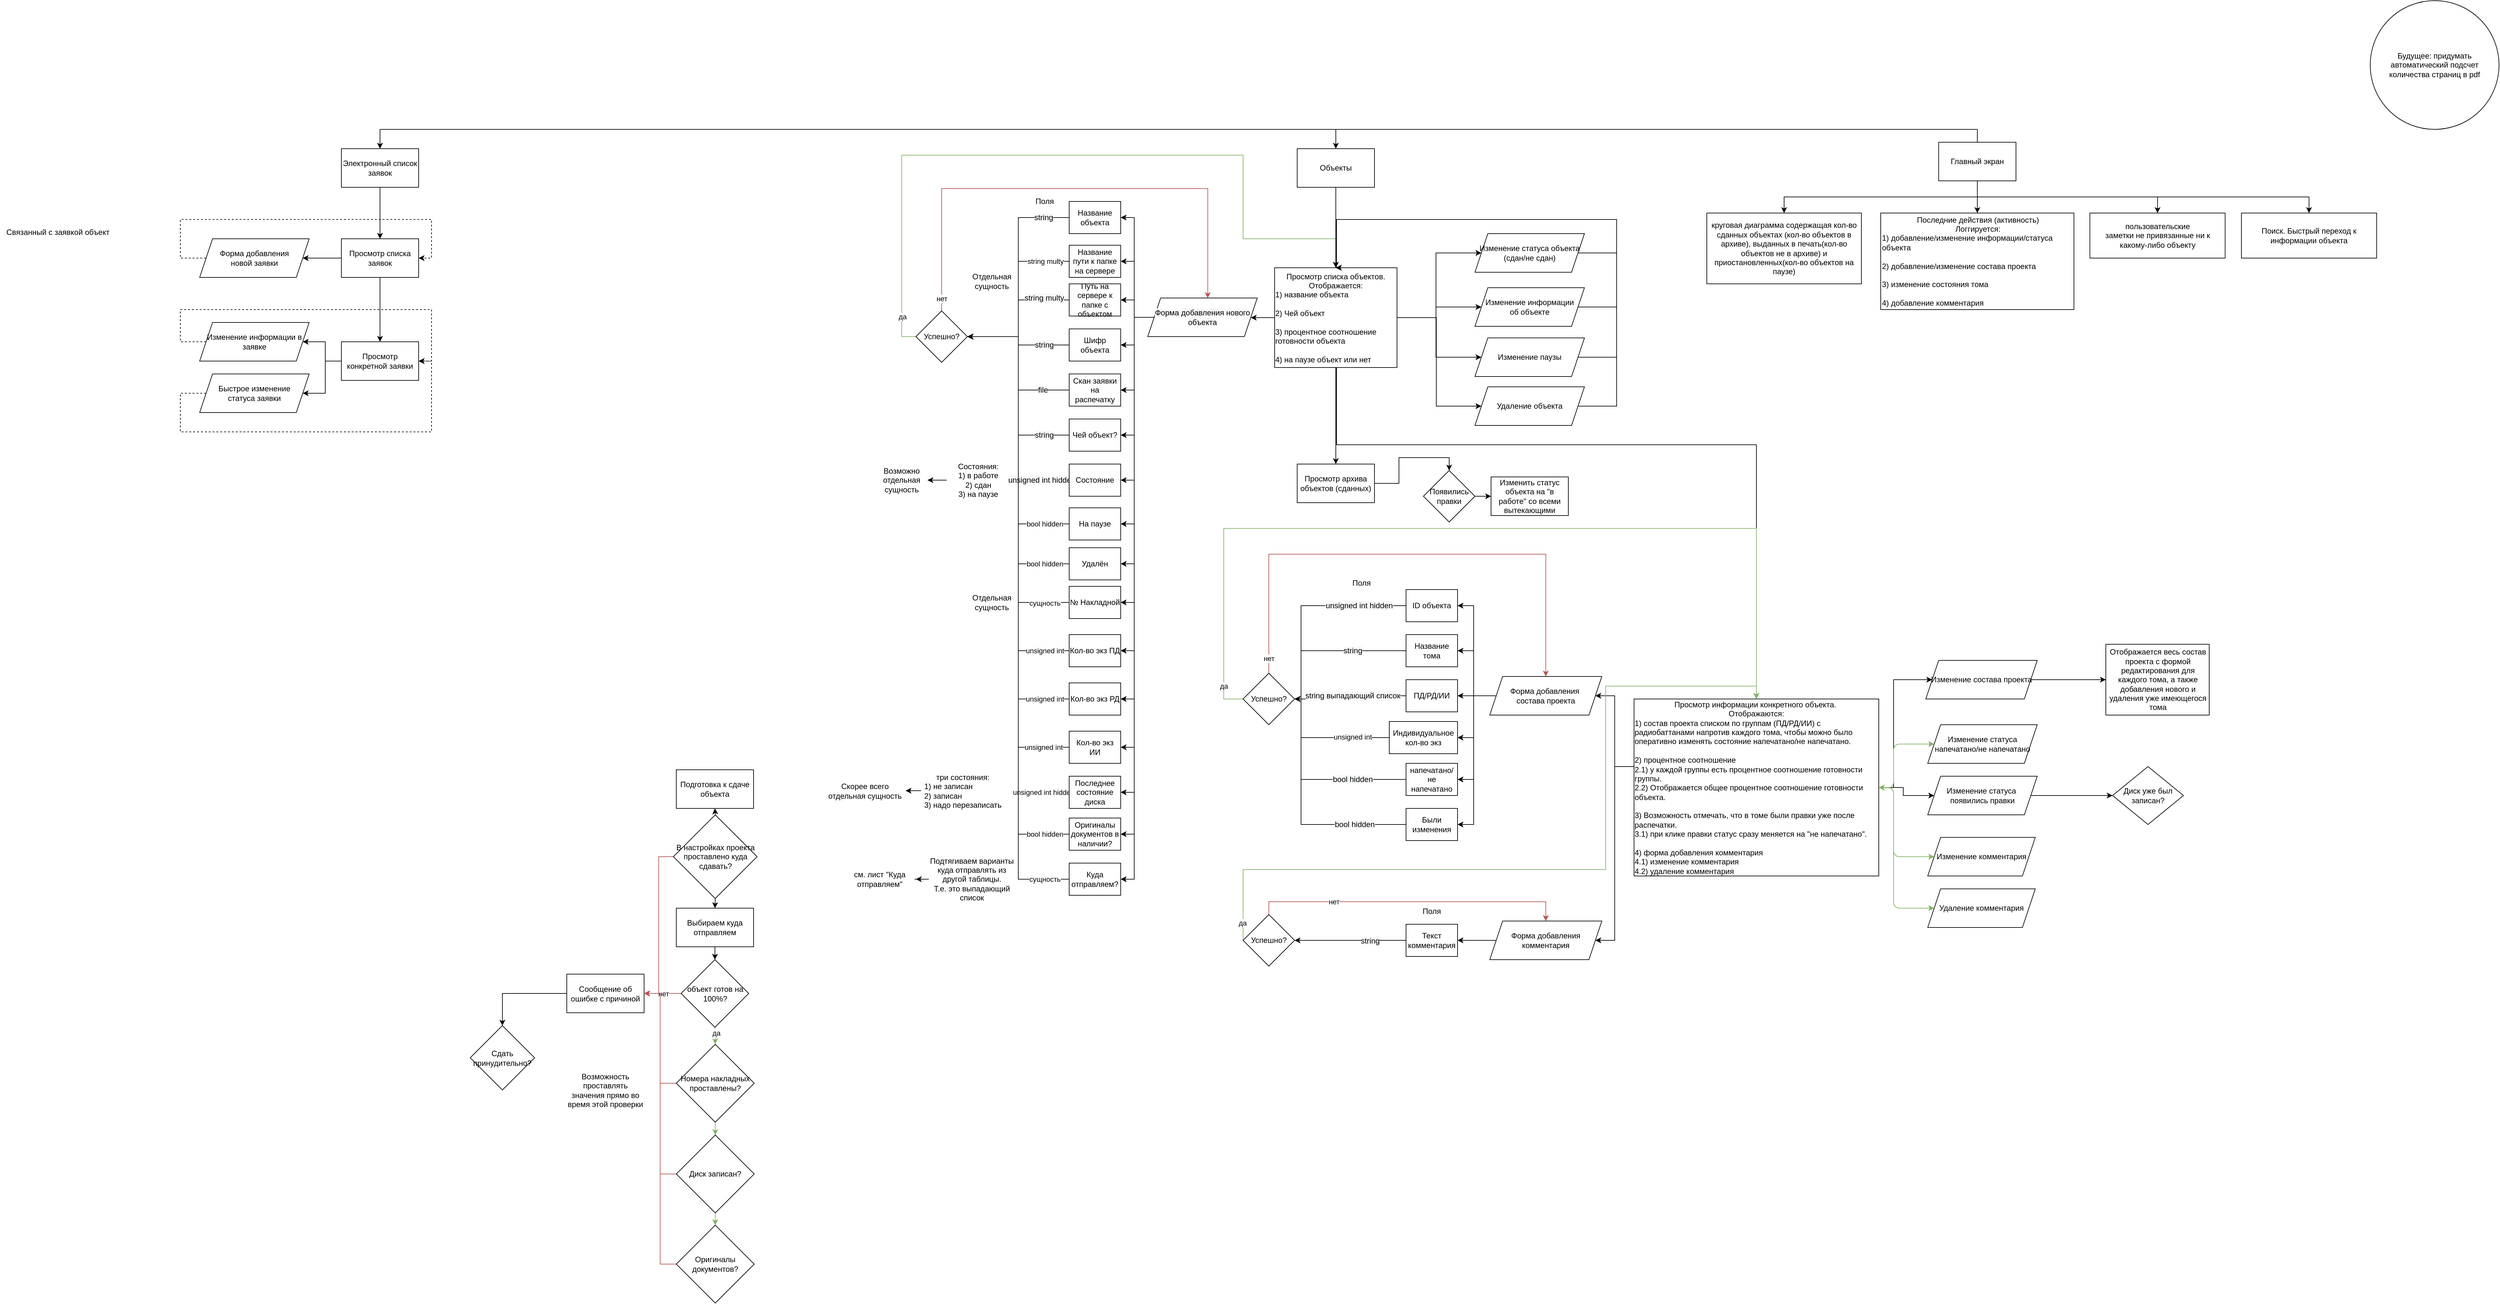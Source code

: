 <mxfile version="14.4.3" type="github" pages="2">
  <diagram id="oVmOVdsd3ROS7D0npn7j" name="Main">
    <mxGraphModel dx="3622" dy="1886" grid="1" gridSize="10" guides="1" tooltips="1" connect="1" arrows="1" fold="1" page="1" pageScale="1" pageWidth="827" pageHeight="1169" math="0" shadow="0">
      <root>
        <mxCell id="0" />
        <mxCell id="1" parent="0" />
        <mxCell id="e0YomdGTlNmDe-Sjkuyy-45" style="edgeStyle=orthogonalEdgeStyle;rounded=0;orthogonalLoop=1;jettySize=auto;html=1;exitX=1;exitY=0.5;exitDx=0;exitDy=0;entryX=0;entryY=0.5;entryDx=0;entryDy=0;" edge="1" parent="1" source="e0YomdGTlNmDe-Sjkuyy-4">
          <mxGeometry relative="1" as="geometry">
            <mxPoint x="530" y="175" as="targetPoint" />
            <Array as="points">
              <mxPoint x="840" y="175" />
              <mxPoint x="840" y="120" />
              <mxPoint x="500" y="120" />
              <mxPoint x="500" y="175" />
            </Array>
          </mxGeometry>
        </mxCell>
        <mxCell id="e0YomdGTlNmDe-Sjkuyy-22" value="" style="edgeStyle=orthogonalEdgeStyle;rounded=0;orthogonalLoop=1;jettySize=auto;html=1;exitX=0.5;exitY=1;exitDx=0;exitDy=0;" edge="1" parent="1" source="e0YomdGTlNmDe-Sjkuyy-20" target="e0YomdGTlNmDe-Sjkuyy-21">
          <mxGeometry relative="1" as="geometry" />
        </mxCell>
        <mxCell id="e0YomdGTlNmDe-Sjkuyy-24" style="edgeStyle=orthogonalEdgeStyle;rounded=0;orthogonalLoop=1;jettySize=auto;html=1;exitX=0.5;exitY=1;exitDx=0;exitDy=0;entryX=0.5;entryY=0;entryDx=0;entryDy=0;" edge="1" parent="1" source="e0YomdGTlNmDe-Sjkuyy-20" target="e0YomdGTlNmDe-Sjkuyy-23">
          <mxGeometry relative="1" as="geometry" />
        </mxCell>
        <mxCell id="e0YomdGTlNmDe-Sjkuyy-26" style="edgeStyle=orthogonalEdgeStyle;rounded=0;orthogonalLoop=1;jettySize=auto;html=1;exitX=0.5;exitY=1;exitDx=0;exitDy=0;" edge="1" parent="1" source="e0YomdGTlNmDe-Sjkuyy-20" target="e0YomdGTlNmDe-Sjkuyy-25">
          <mxGeometry relative="1" as="geometry" />
        </mxCell>
        <mxCell id="e0YomdGTlNmDe-Sjkuyy-31" style="edgeStyle=orthogonalEdgeStyle;rounded=0;orthogonalLoop=1;jettySize=auto;html=1;exitX=0.5;exitY=0;exitDx=0;exitDy=0;entryX=0.5;entryY=0;entryDx=0;entryDy=0;" edge="1" parent="1" source="e0YomdGTlNmDe-Sjkuyy-20" target="e0YomdGTlNmDe-Sjkuyy-30">
          <mxGeometry relative="1" as="geometry" />
        </mxCell>
        <mxCell id="e0YomdGTlNmDe-Sjkuyy-89" style="edgeStyle=orthogonalEdgeStyle;rounded=0;orthogonalLoop=1;jettySize=auto;html=1;exitX=0.5;exitY=0;exitDx=0;exitDy=0;entryX=0.5;entryY=0;entryDx=0;entryDy=0;" edge="1" parent="1" source="e0YomdGTlNmDe-Sjkuyy-20" target="e0YomdGTlNmDe-Sjkuyy-34">
          <mxGeometry relative="1" as="geometry" />
        </mxCell>
        <mxCell id="e0YomdGTlNmDe-Sjkuyy-240" style="edgeStyle=orthogonalEdgeStyle;rounded=0;orthogonalLoop=1;jettySize=auto;html=1;exitX=0.5;exitY=1;exitDx=0;exitDy=0;entryX=0.5;entryY=0;entryDx=0;entryDy=0;" edge="1" parent="1" source="e0YomdGTlNmDe-Sjkuyy-20" target="e0YomdGTlNmDe-Sjkuyy-238">
          <mxGeometry relative="1" as="geometry" />
        </mxCell>
        <mxCell id="e0YomdGTlNmDe-Sjkuyy-20" value="Главный экран" style="rounded=0;whiteSpace=wrap;html=1;" vertex="1" parent="1">
          <mxGeometry x="1350" y="20" width="120" height="60" as="geometry" />
        </mxCell>
        <mxCell id="e0YomdGTlNmDe-Sjkuyy-21" value="круговая диаграмма содержащая кол-во сданных объектах (кол-во объектов в архиве), выданных в печать(кол-во объектов не в архиве) и приостановленных(кол-во объектов на паузе)" style="rounded=0;whiteSpace=wrap;html=1;" vertex="1" parent="1">
          <mxGeometry x="990" y="130" width="240" height="110" as="geometry" />
        </mxCell>
        <mxCell id="e0YomdGTlNmDe-Sjkuyy-23" value="&lt;div style=&quot;text-align: center&quot;&gt;&lt;span&gt;Последние действия (активность)&lt;/span&gt;&lt;/div&gt;&lt;div style=&quot;text-align: center&quot;&gt;&lt;span&gt;Логгируется:&lt;/span&gt;&lt;/div&gt;1) добавление/изменение информации/статуса объекта&lt;br&gt;&lt;br&gt;2) добавление/изменение состава проекта&lt;br&gt;&lt;br&gt;3) изменение состояния тома&lt;br&gt;&lt;br&gt;4) добавление комментария" style="rounded=0;whiteSpace=wrap;html=1;align=left;" vertex="1" parent="1">
          <mxGeometry x="1260" y="130" width="300" height="150" as="geometry" />
        </mxCell>
        <mxCell id="e0YomdGTlNmDe-Sjkuyy-25" value="пользовательские&lt;br&gt;заметки не привязанные ни к какому-либо объекту" style="rounded=0;whiteSpace=wrap;html=1;" vertex="1" parent="1">
          <mxGeometry x="1584.75" y="130" width="210" height="70" as="geometry" />
        </mxCell>
        <mxCell id="e0YomdGTlNmDe-Sjkuyy-87" style="edgeStyle=orthogonalEdgeStyle;rounded=0;orthogonalLoop=1;jettySize=auto;html=1;exitX=0.5;exitY=1;exitDx=0;exitDy=0;entryX=0.5;entryY=0;entryDx=0;entryDy=0;" edge="1" parent="1" source="e0YomdGTlNmDe-Sjkuyy-30" target="e0YomdGTlNmDe-Sjkuyy-48">
          <mxGeometry relative="1" as="geometry">
            <mxPoint x="414" y="140" as="targetPoint" />
          </mxGeometry>
        </mxCell>
        <mxCell id="e0YomdGTlNmDe-Sjkuyy-30" value="Объекты" style="rounded=0;whiteSpace=wrap;html=1;" vertex="1" parent="1">
          <mxGeometry x="354" y="30" width="120" height="60" as="geometry" />
        </mxCell>
        <mxCell id="e0YomdGTlNmDe-Sjkuyy-34" value="Электронный список заявок" style="rounded=0;whiteSpace=wrap;html=1;" vertex="1" parent="1">
          <mxGeometry x="-1130" y="30" width="120" height="60" as="geometry" />
        </mxCell>
        <mxCell id="e0YomdGTlNmDe-Sjkuyy-58" style="edgeStyle=orthogonalEdgeStyle;rounded=0;orthogonalLoop=1;jettySize=auto;html=1;exitX=0;exitY=0.5;exitDx=0;exitDy=0;entryX=1;entryY=0.5;entryDx=0;entryDy=0;" edge="1" parent="1" source="e0YomdGTlNmDe-Sjkuyy-48" target="e0YomdGTlNmDe-Sjkuyy-74">
          <mxGeometry relative="1" as="geometry">
            <mxPoint x="284" y="255" as="targetPoint" />
          </mxGeometry>
        </mxCell>
        <mxCell id="e0YomdGTlNmDe-Sjkuyy-71" style="edgeStyle=orthogonalEdgeStyle;rounded=0;orthogonalLoop=1;jettySize=auto;html=1;exitX=0.5;exitY=1;exitDx=0;exitDy=0;entryX=0.5;entryY=0;entryDx=0;entryDy=0;" edge="1" parent="1" source="e0YomdGTlNmDe-Sjkuyy-48" target="e0YomdGTlNmDe-Sjkuyy-50">
          <mxGeometry relative="1" as="geometry">
            <Array as="points">
              <mxPoint x="415" y="370" />
              <mxPoint x="415" y="490" />
              <mxPoint x="1067" y="490" />
            </Array>
          </mxGeometry>
        </mxCell>
        <mxCell id="e0YomdGTlNmDe-Sjkuyy-140" style="edgeStyle=orthogonalEdgeStyle;rounded=0;orthogonalLoop=1;jettySize=auto;html=1;exitX=1;exitY=0.5;exitDx=0;exitDy=0;entryX=0;entryY=0.5;entryDx=0;entryDy=0;" edge="1" parent="1" source="e0YomdGTlNmDe-Sjkuyy-48" target="e0YomdGTlNmDe-Sjkuyy-134">
          <mxGeometry relative="1" as="geometry" />
        </mxCell>
        <mxCell id="e0YomdGTlNmDe-Sjkuyy-213" style="edgeStyle=orthogonalEdgeStyle;rounded=0;orthogonalLoop=1;jettySize=auto;html=1;exitX=0.5;exitY=1;exitDx=0;exitDy=0;entryX=0.5;entryY=0;entryDx=0;entryDy=0;" edge="1" parent="1" source="e0YomdGTlNmDe-Sjkuyy-48" target="e0YomdGTlNmDe-Sjkuyy-136">
          <mxGeometry relative="1" as="geometry">
            <Array as="points">
              <mxPoint x="415" y="440" />
              <mxPoint x="260" y="440" />
            </Array>
          </mxGeometry>
        </mxCell>
        <mxCell id="e0YomdGTlNmDe-Sjkuyy-214" style="edgeStyle=orthogonalEdgeStyle;rounded=0;orthogonalLoop=1;jettySize=auto;html=1;exitX=1;exitY=0.5;exitDx=0;exitDy=0;entryX=0;entryY=0.5;entryDx=0;entryDy=0;" edge="1" parent="1" source="e0YomdGTlNmDe-Sjkuyy-48" target="e0YomdGTlNmDe-Sjkuyy-107">
          <mxGeometry relative="1" as="geometry" />
        </mxCell>
        <mxCell id="e0YomdGTlNmDe-Sjkuyy-233" style="edgeStyle=orthogonalEdgeStyle;rounded=0;orthogonalLoop=1;jettySize=auto;html=1;exitX=1;exitY=0.5;exitDx=0;exitDy=0;entryX=0;entryY=0.5;entryDx=0;entryDy=0;" edge="1" parent="1" source="e0YomdGTlNmDe-Sjkuyy-48" target="e0YomdGTlNmDe-Sjkuyy-232">
          <mxGeometry relative="1" as="geometry" />
        </mxCell>
        <mxCell id="e0YomdGTlNmDe-Sjkuyy-290" style="edgeStyle=orthogonalEdgeStyle;rounded=0;jumpStyle=none;orthogonalLoop=1;jettySize=auto;html=1;exitX=1;exitY=0.5;exitDx=0;exitDy=0;entryX=0;entryY=0.5;entryDx=0;entryDy=0;" edge="1" parent="1" source="e0YomdGTlNmDe-Sjkuyy-48" target="e0YomdGTlNmDe-Sjkuyy-289">
          <mxGeometry relative="1" as="geometry">
            <Array as="points">
              <mxPoint x="570" y="293" />
              <mxPoint x="570" y="430" />
            </Array>
          </mxGeometry>
        </mxCell>
        <mxCell id="e0YomdGTlNmDe-Sjkuyy-48" value="Просмотр списка объектов.&lt;br&gt;Отображается:&lt;br&gt;&lt;div style=&quot;text-align: left&quot;&gt;&lt;span&gt;1) название объекта&lt;/span&gt;&lt;/div&gt;&lt;div style=&quot;text-align: left&quot;&gt;&lt;br&gt;&lt;/div&gt;&lt;div style=&quot;text-align: left&quot;&gt;&lt;span&gt;2) Чей объект&lt;/span&gt;&lt;/div&gt;&lt;div style=&quot;text-align: left&quot;&gt;&lt;br&gt;&lt;/div&gt;&lt;div style=&quot;text-align: left&quot;&gt;&lt;span&gt;3) процентное соотношение готовности объекта&lt;/span&gt;&lt;/div&gt;&lt;div style=&quot;text-align: left&quot;&gt;&lt;span&gt;&lt;br&gt;&lt;/span&gt;&lt;/div&gt;&lt;div style=&quot;text-align: left&quot;&gt;&lt;span&gt;4) на паузе объект или нет&lt;/span&gt;&lt;/div&gt;" style="rounded=0;whiteSpace=wrap;html=1;" vertex="1" parent="1">
          <mxGeometry x="319" y="215" width="190" height="155" as="geometry" />
        </mxCell>
        <mxCell id="e0YomdGTlNmDe-Sjkuyy-110" style="edgeStyle=orthogonalEdgeStyle;rounded=0;orthogonalLoop=1;jettySize=auto;html=1;exitX=0;exitY=0.5;exitDx=0;exitDy=0;entryX=1;entryY=0.5;entryDx=0;entryDy=0;" edge="1" parent="1" source="e0YomdGTlNmDe-Sjkuyy-50" target="e0YomdGTlNmDe-Sjkuyy-109">
          <mxGeometry relative="1" as="geometry">
            <Array as="points">
              <mxPoint x="847" y="990" />
              <mxPoint x="847" y="880" />
            </Array>
          </mxGeometry>
        </mxCell>
        <mxCell id="e0YomdGTlNmDe-Sjkuyy-125" style="edgeStyle=orthogonalEdgeStyle;rounded=0;orthogonalLoop=1;jettySize=auto;html=1;entryX=1;entryY=0.5;entryDx=0;entryDy=0;exitX=0;exitY=0.5;exitDx=0;exitDy=0;" edge="1" parent="1" source="e0YomdGTlNmDe-Sjkuyy-50" target="e0YomdGTlNmDe-Sjkuyy-114">
          <mxGeometry relative="1" as="geometry">
            <mxPoint x="783" y="995" as="sourcePoint" />
            <Array as="points">
              <mxPoint x="877" y="990" />
              <mxPoint x="847" y="990" />
              <mxPoint x="847" y="1260" />
            </Array>
          </mxGeometry>
        </mxCell>
        <mxCell id="e0YomdGTlNmDe-Sjkuyy-160" style="edgeStyle=orthogonalEdgeStyle;rounded=0;orthogonalLoop=1;jettySize=auto;html=1;exitX=1;exitY=0.5;exitDx=0;exitDy=0;entryX=0;entryY=0.5;entryDx=0;entryDy=0;" edge="1" parent="1" source="e0YomdGTlNmDe-Sjkuyy-50" target="e0YomdGTlNmDe-Sjkuyy-159">
          <mxGeometry relative="1" as="geometry" />
        </mxCell>
        <mxCell id="e0YomdGTlNmDe-Sjkuyy-217" style="edgeStyle=orthogonalEdgeStyle;rounded=0;orthogonalLoop=1;jettySize=auto;html=1;exitX=1;exitY=0.5;exitDx=0;exitDy=0;entryX=0;entryY=0.5;entryDx=0;entryDy=0;" edge="1" parent="1" source="e0YomdGTlNmDe-Sjkuyy-50" target="e0YomdGTlNmDe-Sjkuyy-216">
          <mxGeometry relative="1" as="geometry">
            <Array as="points">
              <mxPoint x="1280" y="1023" />
              <mxPoint x="1280" y="855" />
            </Array>
          </mxGeometry>
        </mxCell>
        <mxCell id="e0YomdGTlNmDe-Sjkuyy-50" value="Просмотр информации конкретного объекта.&amp;nbsp;&lt;br&gt;Отображаются: &lt;br&gt;&lt;div style=&quot;text-align: left&quot;&gt;&lt;span&gt;1) состав проекта списком по группам (ПД/РД/ИИ) с радиобаттанами напротив каждого тома, чтобы можно было оперативно изменять состояние напечатано/не напечатано.&lt;/span&gt;&lt;/div&gt;&lt;div style=&quot;text-align: left&quot;&gt;&lt;span&gt;&lt;br&gt;&lt;/span&gt;&lt;/div&gt;&lt;div style=&quot;text-align: left&quot;&gt;&lt;span&gt;2) процентное соотношение&lt;/span&gt;&lt;/div&gt;&lt;div style=&quot;text-align: left&quot;&gt;&lt;span&gt;2.1) у каждой группы есть процентное соотношение готовности группы.&lt;/span&gt;&lt;/div&gt;&lt;div style=&quot;text-align: left&quot;&gt;&lt;span&gt;2.2) Отображается общее процентное соотношение готовности объекта.&lt;/span&gt;&lt;/div&gt;&lt;div style=&quot;text-align: left&quot;&gt;&lt;span&gt;&lt;br&gt;&lt;/span&gt;&lt;/div&gt;&lt;div style=&quot;text-align: left&quot;&gt;&lt;span&gt;3) Возможность отмечать, что в томе были правки уже после распечатки.&lt;/span&gt;&lt;/div&gt;&lt;div style=&quot;text-align: left&quot;&gt;&lt;span&gt;3.1) при клике правки статус сразу меняется на &quot;не напечатано&quot;.&lt;/span&gt;&lt;/div&gt;&lt;div style=&quot;text-align: left&quot;&gt;&lt;br&gt;&lt;/div&gt;&lt;div style=&quot;text-align: left&quot;&gt;4) форма добавления комментария&lt;/div&gt;&lt;div style=&quot;text-align: left&quot;&gt;4.1) изменение комментария&lt;/div&gt;&lt;div style=&quot;text-align: left&quot;&gt;4.2) удаление комментария&lt;/div&gt;" style="whiteSpace=wrap;html=1;rounded=0;" vertex="1" parent="1">
          <mxGeometry x="877" y="885" width="380" height="275" as="geometry" />
        </mxCell>
        <mxCell id="e0YomdGTlNmDe-Sjkuyy-73" style="edgeStyle=orthogonalEdgeStyle;rounded=0;orthogonalLoop=1;jettySize=auto;html=1;exitX=0.5;exitY=1;exitDx=0;exitDy=0;" edge="1" parent="1" source="e0YomdGTlNmDe-Sjkuyy-34" target="e0YomdGTlNmDe-Sjkuyy-64">
          <mxGeometry relative="1" as="geometry">
            <mxPoint x="-1070" y="270" as="sourcePoint" />
          </mxGeometry>
        </mxCell>
        <mxCell id="e0YomdGTlNmDe-Sjkuyy-62" value="" style="edgeStyle=orthogonalEdgeStyle;rounded=0;orthogonalLoop=1;jettySize=auto;html=1;" edge="1" parent="1" source="e0YomdGTlNmDe-Sjkuyy-64" target="e0YomdGTlNmDe-Sjkuyy-66">
          <mxGeometry relative="1" as="geometry" />
        </mxCell>
        <mxCell id="e0YomdGTlNmDe-Sjkuyy-63" value="" style="edgeStyle=orthogonalEdgeStyle;rounded=0;orthogonalLoop=1;jettySize=auto;html=1;" edge="1" parent="1" source="e0YomdGTlNmDe-Sjkuyy-64" target="e0YomdGTlNmDe-Sjkuyy-67">
          <mxGeometry relative="1" as="geometry" />
        </mxCell>
        <mxCell id="e0YomdGTlNmDe-Sjkuyy-64" value="Просмотр списка заявок" style="whiteSpace=wrap;html=1;rounded=0;" vertex="1" parent="1">
          <mxGeometry x="-1130" y="170" width="120" height="60" as="geometry" />
        </mxCell>
        <mxCell id="e0YomdGTlNmDe-Sjkuyy-77" style="edgeStyle=orthogonalEdgeStyle;rounded=0;orthogonalLoop=1;jettySize=auto;html=1;exitX=0;exitY=0.5;exitDx=0;exitDy=0;entryX=1;entryY=0.5;entryDx=0;entryDy=0;dashed=1;" edge="1" parent="1" source="e0YomdGTlNmDe-Sjkuyy-66" target="e0YomdGTlNmDe-Sjkuyy-64">
          <mxGeometry relative="1" as="geometry">
            <Array as="points">
              <mxPoint x="-1380" y="200" />
              <mxPoint x="-1380" y="140" />
              <mxPoint x="-990" y="140" />
              <mxPoint x="-990" y="200" />
            </Array>
          </mxGeometry>
        </mxCell>
        <mxCell id="e0YomdGTlNmDe-Sjkuyy-66" value="Форма добавления&lt;br&gt;новой заявки" style="shape=parallelogram;perimeter=parallelogramPerimeter;whiteSpace=wrap;html=1;fixedSize=1;rounded=0;" vertex="1" parent="1">
          <mxGeometry x="-1350" y="170" width="170" height="60" as="geometry" />
        </mxCell>
        <mxCell id="e0YomdGTlNmDe-Sjkuyy-79" style="edgeStyle=orthogonalEdgeStyle;rounded=0;orthogonalLoop=1;jettySize=auto;html=1;exitX=0;exitY=0.5;exitDx=0;exitDy=0;" edge="1" parent="1" source="e0YomdGTlNmDe-Sjkuyy-67" target="e0YomdGTlNmDe-Sjkuyy-78">
          <mxGeometry relative="1" as="geometry" />
        </mxCell>
        <mxCell id="e0YomdGTlNmDe-Sjkuyy-83" style="edgeStyle=orthogonalEdgeStyle;rounded=0;orthogonalLoop=1;jettySize=auto;html=1;exitX=0;exitY=0.5;exitDx=0;exitDy=0;entryX=1;entryY=0.5;entryDx=0;entryDy=0;" edge="1" parent="1" source="e0YomdGTlNmDe-Sjkuyy-67" target="e0YomdGTlNmDe-Sjkuyy-82">
          <mxGeometry relative="1" as="geometry" />
        </mxCell>
        <mxCell id="e0YomdGTlNmDe-Sjkuyy-67" value="Просмотр конкретной заявки" style="whiteSpace=wrap;html=1;rounded=0;" vertex="1" parent="1">
          <mxGeometry x="-1130" y="330" width="120" height="60" as="geometry" />
        </mxCell>
        <mxCell id="e0YomdGTlNmDe-Sjkuyy-95" style="edgeStyle=orthogonalEdgeStyle;rounded=0;orthogonalLoop=1;jettySize=auto;html=1;exitX=0;exitY=0.5;exitDx=0;exitDy=0;entryX=1;entryY=0.5;entryDx=0;entryDy=0;" edge="1" parent="1" source="e0YomdGTlNmDe-Sjkuyy-74" target="e0YomdGTlNmDe-Sjkuyy-93">
          <mxGeometry relative="1" as="geometry" />
        </mxCell>
        <mxCell id="e0YomdGTlNmDe-Sjkuyy-100" style="edgeStyle=orthogonalEdgeStyle;rounded=0;orthogonalLoop=1;jettySize=auto;html=1;exitX=0;exitY=0.5;exitDx=0;exitDy=0;entryX=1;entryY=0.5;entryDx=0;entryDy=0;" edge="1" parent="1" source="e0YomdGTlNmDe-Sjkuyy-74" target="e0YomdGTlNmDe-Sjkuyy-96">
          <mxGeometry relative="1" as="geometry" />
        </mxCell>
        <mxCell id="e0YomdGTlNmDe-Sjkuyy-101" style="edgeStyle=orthogonalEdgeStyle;rounded=0;orthogonalLoop=1;jettySize=auto;html=1;exitX=0;exitY=0.5;exitDx=0;exitDy=0;entryX=1;entryY=0.5;entryDx=0;entryDy=0;" edge="1" parent="1" source="e0YomdGTlNmDe-Sjkuyy-74" target="e0YomdGTlNmDe-Sjkuyy-98">
          <mxGeometry relative="1" as="geometry" />
        </mxCell>
        <mxCell id="e0YomdGTlNmDe-Sjkuyy-102" style="edgeStyle=orthogonalEdgeStyle;rounded=0;orthogonalLoop=1;jettySize=auto;html=1;exitX=0;exitY=0.5;exitDx=0;exitDy=0;entryX=1;entryY=0.5;entryDx=0;entryDy=0;" edge="1" parent="1" source="e0YomdGTlNmDe-Sjkuyy-74" target="e0YomdGTlNmDe-Sjkuyy-99">
          <mxGeometry relative="1" as="geometry" />
        </mxCell>
        <mxCell id="e0YomdGTlNmDe-Sjkuyy-131" style="edgeStyle=orthogonalEdgeStyle;rounded=0;orthogonalLoop=1;jettySize=auto;html=1;exitX=0;exitY=0.5;exitDx=0;exitDy=0;entryX=1;entryY=0.5;entryDx=0;entryDy=0;" edge="1" parent="1" source="e0YomdGTlNmDe-Sjkuyy-74" target="e0YomdGTlNmDe-Sjkuyy-130">
          <mxGeometry relative="1" as="geometry" />
        </mxCell>
        <mxCell id="e0YomdGTlNmDe-Sjkuyy-144" style="edgeStyle=orthogonalEdgeStyle;rounded=0;orthogonalLoop=1;jettySize=auto;html=1;exitX=0;exitY=0.5;exitDx=0;exitDy=0;entryX=1;entryY=0.5;entryDx=0;entryDy=0;" edge="1" parent="1" source="e0YomdGTlNmDe-Sjkuyy-74" target="e0YomdGTlNmDe-Sjkuyy-142">
          <mxGeometry relative="1" as="geometry" />
        </mxCell>
        <mxCell id="e0YomdGTlNmDe-Sjkuyy-229" style="edgeStyle=orthogonalEdgeStyle;rounded=0;orthogonalLoop=1;jettySize=auto;html=1;exitX=0;exitY=0.5;exitDx=0;exitDy=0;entryX=1;entryY=0.5;entryDx=0;entryDy=0;" edge="1" parent="1" source="e0YomdGTlNmDe-Sjkuyy-74" target="e0YomdGTlNmDe-Sjkuyy-226">
          <mxGeometry relative="1" as="geometry" />
        </mxCell>
        <mxCell id="e0YomdGTlNmDe-Sjkuyy-244" style="edgeStyle=orthogonalEdgeStyle;rounded=0;orthogonalLoop=1;jettySize=auto;html=1;exitX=0;exitY=0.5;exitDx=0;exitDy=0;entryX=1;entryY=0.5;entryDx=0;entryDy=0;" edge="1" parent="1" source="e0YomdGTlNmDe-Sjkuyy-74" target="e0YomdGTlNmDe-Sjkuyy-241">
          <mxGeometry relative="1" as="geometry" />
        </mxCell>
        <mxCell id="e0YomdGTlNmDe-Sjkuyy-268" style="edgeStyle=orthogonalEdgeStyle;rounded=0;orthogonalLoop=1;jettySize=auto;html=1;exitX=0;exitY=0.5;exitDx=0;exitDy=0;entryX=1;entryY=0.5;entryDx=0;entryDy=0;" edge="1" parent="1" source="e0YomdGTlNmDe-Sjkuyy-74" target="e0YomdGTlNmDe-Sjkuyy-264">
          <mxGeometry relative="1" as="geometry" />
        </mxCell>
        <mxCell id="e0YomdGTlNmDe-Sjkuyy-269" style="edgeStyle=orthogonalEdgeStyle;rounded=0;orthogonalLoop=1;jettySize=auto;html=1;exitX=0;exitY=0.5;exitDx=0;exitDy=0;entryX=1;entryY=0.5;entryDx=0;entryDy=0;" edge="1" parent="1" source="e0YomdGTlNmDe-Sjkuyy-74" target="e0YomdGTlNmDe-Sjkuyy-265">
          <mxGeometry relative="1" as="geometry" />
        </mxCell>
        <mxCell id="e0YomdGTlNmDe-Sjkuyy-270" style="edgeStyle=orthogonalEdgeStyle;rounded=0;orthogonalLoop=1;jettySize=auto;html=1;exitX=0;exitY=0.5;exitDx=0;exitDy=0;entryX=1;entryY=0.5;entryDx=0;entryDy=0;" edge="1" parent="1" source="e0YomdGTlNmDe-Sjkuyy-74" target="e0YomdGTlNmDe-Sjkuyy-267">
          <mxGeometry relative="1" as="geometry" />
        </mxCell>
        <mxCell id="e0YomdGTlNmDe-Sjkuyy-286" style="edgeStyle=orthogonalEdgeStyle;rounded=0;jumpStyle=none;orthogonalLoop=1;jettySize=auto;html=1;exitX=0;exitY=0.5;exitDx=0;exitDy=0;entryX=1;entryY=0.5;entryDx=0;entryDy=0;" edge="1" parent="1" source="e0YomdGTlNmDe-Sjkuyy-74" target="e0YomdGTlNmDe-Sjkuyy-285">
          <mxGeometry relative="1" as="geometry" />
        </mxCell>
        <mxCell id="e0YomdGTlNmDe-Sjkuyy-295" style="edgeStyle=orthogonalEdgeStyle;rounded=0;jumpStyle=none;orthogonalLoop=1;jettySize=auto;html=1;exitX=0;exitY=0.5;exitDx=0;exitDy=0;entryX=1;entryY=0.5;entryDx=0;entryDy=0;" edge="1" parent="1" source="e0YomdGTlNmDe-Sjkuyy-74" target="e0YomdGTlNmDe-Sjkuyy-294">
          <mxGeometry relative="1" as="geometry" />
        </mxCell>
        <mxCell id="e0YomdGTlNmDe-Sjkuyy-307" style="edgeStyle=orthogonalEdgeStyle;rounded=0;jumpStyle=none;orthogonalLoop=1;jettySize=auto;html=1;exitX=0;exitY=0.5;exitDx=0;exitDy=0;entryX=1;entryY=0.5;entryDx=0;entryDy=0;" edge="1" parent="1" source="e0YomdGTlNmDe-Sjkuyy-74" target="e0YomdGTlNmDe-Sjkuyy-314">
          <mxGeometry relative="1" as="geometry">
            <mxPoint x="82" y="1030" as="targetPoint" />
          </mxGeometry>
        </mxCell>
        <mxCell id="e0YomdGTlNmDe-Sjkuyy-319" style="edgeStyle=orthogonalEdgeStyle;rounded=0;jumpStyle=none;orthogonalLoop=1;jettySize=auto;html=1;exitX=0;exitY=0.5;exitDx=0;exitDy=0;entryX=1;entryY=0.5;entryDx=0;entryDy=0;" edge="1" parent="1" source="e0YomdGTlNmDe-Sjkuyy-74" target="e0YomdGTlNmDe-Sjkuyy-318">
          <mxGeometry relative="1" as="geometry" />
        </mxCell>
        <mxCell id="e0YomdGTlNmDe-Sjkuyy-337" style="edgeStyle=orthogonalEdgeStyle;rounded=0;jumpStyle=none;orthogonalLoop=1;jettySize=auto;html=1;exitX=0;exitY=0.5;exitDx=0;exitDy=0;entryX=1;entryY=0.5;entryDx=0;entryDy=0;" edge="1" parent="1" source="e0YomdGTlNmDe-Sjkuyy-74" target="e0YomdGTlNmDe-Sjkuyy-336">
          <mxGeometry relative="1" as="geometry" />
        </mxCell>
        <mxCell id="e0YomdGTlNmDe-Sjkuyy-74" value="&lt;meta charset=&quot;utf-8&quot;&gt;&lt;span style=&quot;color: rgb(0, 0, 0); font-family: helvetica; font-size: 12px; font-style: normal; font-weight: 400; letter-spacing: normal; text-align: center; text-indent: 0px; text-transform: none; word-spacing: 0px; background-color: rgb(248, 249, 250); display: inline; float: none;&quot;&gt;Форма добавления нового объекта&lt;/span&gt;" style="shape=parallelogram;perimeter=parallelogramPerimeter;whiteSpace=wrap;html=1;fixedSize=1;" vertex="1" parent="1">
          <mxGeometry x="122" y="262" width="170" height="60" as="geometry" />
        </mxCell>
        <mxCell id="e0YomdGTlNmDe-Sjkuyy-80" style="edgeStyle=orthogonalEdgeStyle;rounded=0;orthogonalLoop=1;jettySize=auto;html=1;exitX=0;exitY=0.5;exitDx=0;exitDy=0;entryX=1;entryY=0.5;entryDx=0;entryDy=0;dashed=1;" edge="1" parent="1" source="e0YomdGTlNmDe-Sjkuyy-78" target="e0YomdGTlNmDe-Sjkuyy-67">
          <mxGeometry relative="1" as="geometry">
            <Array as="points">
              <mxPoint x="-1380" y="330" />
              <mxPoint x="-1380" y="280" />
              <mxPoint x="-990" y="280" />
              <mxPoint x="-990" y="360" />
            </Array>
          </mxGeometry>
        </mxCell>
        <mxCell id="e0YomdGTlNmDe-Sjkuyy-78" value="Изменение информации в заявке" style="shape=parallelogram;perimeter=parallelogramPerimeter;whiteSpace=wrap;html=1;fixedSize=1;rounded=0;" vertex="1" parent="1">
          <mxGeometry x="-1350" y="300" width="170" height="60" as="geometry" />
        </mxCell>
        <mxCell id="e0YomdGTlNmDe-Sjkuyy-84" style="edgeStyle=orthogonalEdgeStyle;rounded=0;orthogonalLoop=1;jettySize=auto;html=1;exitX=0;exitY=0.5;exitDx=0;exitDy=0;entryX=1;entryY=0.5;entryDx=0;entryDy=0;dashed=1;" edge="1" parent="1" source="e0YomdGTlNmDe-Sjkuyy-82" target="e0YomdGTlNmDe-Sjkuyy-67">
          <mxGeometry relative="1" as="geometry">
            <Array as="points">
              <mxPoint x="-1380" y="410" />
              <mxPoint x="-1380" y="470" />
              <mxPoint x="-990" y="470" />
              <mxPoint x="-990" y="360" />
            </Array>
          </mxGeometry>
        </mxCell>
        <mxCell id="e0YomdGTlNmDe-Sjkuyy-82" value="Быстрое изменение&lt;br&gt;статуса заявки" style="shape=parallelogram;perimeter=parallelogramPerimeter;whiteSpace=wrap;html=1;fixedSize=1;rounded=0;" vertex="1" parent="1">
          <mxGeometry x="-1350" y="380" width="170" height="60" as="geometry" />
        </mxCell>
        <mxCell id="e0YomdGTlNmDe-Sjkuyy-85" value="Связанный с заявкой объект" style="text;html=1;strokeColor=none;fillColor=none;align=center;verticalAlign=middle;whiteSpace=wrap;rounded=0;" vertex="1" parent="1">
          <mxGeometry x="-1660" y="100" width="180" height="120" as="geometry" />
        </mxCell>
        <mxCell id="e0YomdGTlNmDe-Sjkuyy-92" value="Поля" style="text;html=1;strokeColor=none;fillColor=none;align=center;verticalAlign=middle;whiteSpace=wrap;rounded=0;" vertex="1" parent="1">
          <mxGeometry x="-58" y="102" width="40" height="20" as="geometry" />
        </mxCell>
        <mxCell id="e0YomdGTlNmDe-Sjkuyy-175" style="edgeStyle=orthogonalEdgeStyle;rounded=0;orthogonalLoop=1;jettySize=auto;html=1;exitX=0;exitY=0.5;exitDx=0;exitDy=0;entryX=1;entryY=0.5;entryDx=0;entryDy=0;" edge="1" parent="1" source="e0YomdGTlNmDe-Sjkuyy-93" target="e0YomdGTlNmDe-Sjkuyy-162">
          <mxGeometry relative="1" as="geometry" />
        </mxCell>
        <mxCell id="e0YomdGTlNmDe-Sjkuyy-176" value="&lt;span style=&quot;font-size: 12px ; background-color: rgb(248 , 249 , 250)&quot;&gt;string&lt;/span&gt;" style="edgeLabel;html=1;align=center;verticalAlign=middle;resizable=0;points=[];" vertex="1" connectable="0" parent="e0YomdGTlNmDe-Sjkuyy-175">
          <mxGeometry x="-0.803" y="2" relative="1" as="geometry">
            <mxPoint x="-6.21" y="-1.99" as="offset" />
          </mxGeometry>
        </mxCell>
        <mxCell id="e0YomdGTlNmDe-Sjkuyy-93" value="Название объекта" style="rounded=0;whiteSpace=wrap;html=1;" vertex="1" parent="1">
          <mxGeometry y="112" width="80" height="50" as="geometry" />
        </mxCell>
        <mxCell id="e0YomdGTlNmDe-Sjkuyy-169" style="edgeStyle=orthogonalEdgeStyle;rounded=0;orthogonalLoop=1;jettySize=auto;html=1;exitX=0;exitY=0.5;exitDx=0;exitDy=0;entryX=1;entryY=0.5;entryDx=0;entryDy=0;" edge="1" parent="1" source="e0YomdGTlNmDe-Sjkuyy-96" target="e0YomdGTlNmDe-Sjkuyy-162">
          <mxGeometry relative="1" as="geometry" />
        </mxCell>
        <mxCell id="e0YomdGTlNmDe-Sjkuyy-177" value="&lt;span style=&quot;font-size: 12px ; background-color: rgb(248 , 249 , 250)&quot;&gt;string multy&lt;/span&gt;" style="edgeLabel;html=1;align=center;verticalAlign=middle;resizable=0;points=[];" vertex="1" connectable="0" parent="e0YomdGTlNmDe-Sjkuyy-169">
          <mxGeometry x="-0.744" y="-2" relative="1" as="geometry">
            <mxPoint x="-12" y="-1" as="offset" />
          </mxGeometry>
        </mxCell>
        <mxCell id="e0YomdGTlNmDe-Sjkuyy-96" value="Путь на сервере к папке с объектом" style="rounded=0;whiteSpace=wrap;html=1;" vertex="1" parent="1">
          <mxGeometry y="240" width="80" height="50" as="geometry" />
        </mxCell>
        <mxCell id="e0YomdGTlNmDe-Sjkuyy-172" style="edgeStyle=orthogonalEdgeStyle;rounded=0;orthogonalLoop=1;jettySize=auto;html=1;exitX=0;exitY=0.5;exitDx=0;exitDy=0;entryX=1;entryY=0.5;entryDx=0;entryDy=0;" edge="1" parent="1" source="e0YomdGTlNmDe-Sjkuyy-98" target="e0YomdGTlNmDe-Sjkuyy-162">
          <mxGeometry relative="1" as="geometry" />
        </mxCell>
        <mxCell id="e0YomdGTlNmDe-Sjkuyy-179" value="&lt;span style=&quot;font-size: 12px ; background-color: rgb(248 , 249 , 250)&quot;&gt;file&lt;/span&gt;" style="edgeLabel;html=1;align=center;verticalAlign=middle;resizable=0;points=[];" vertex="1" connectable="0" parent="e0YomdGTlNmDe-Sjkuyy-172">
          <mxGeometry x="-0.708" y="-2" relative="1" as="geometry">
            <mxPoint x="-6.0" y="2.0" as="offset" />
          </mxGeometry>
        </mxCell>
        <mxCell id="e0YomdGTlNmDe-Sjkuyy-98" value="Скан заявки на распечатку" style="rounded=0;whiteSpace=wrap;html=1;" vertex="1" parent="1">
          <mxGeometry y="380" width="80" height="50" as="geometry" />
        </mxCell>
        <mxCell id="e0YomdGTlNmDe-Sjkuyy-173" style="edgeStyle=orthogonalEdgeStyle;rounded=0;orthogonalLoop=1;jettySize=auto;html=1;exitX=0;exitY=0.5;exitDx=0;exitDy=0;entryX=1;entryY=0.5;entryDx=0;entryDy=0;" edge="1" parent="1" source="e0YomdGTlNmDe-Sjkuyy-99" target="e0YomdGTlNmDe-Sjkuyy-162">
          <mxGeometry relative="1" as="geometry" />
        </mxCell>
        <mxCell id="e0YomdGTlNmDe-Sjkuyy-180" value="&lt;span style=&quot;font-size: 12px ; background-color: rgb(248 , 249 , 250)&quot;&gt;string&lt;/span&gt;" style="edgeLabel;html=1;align=center;verticalAlign=middle;resizable=0;points=[];" vertex="1" connectable="0" parent="e0YomdGTlNmDe-Sjkuyy-173">
          <mxGeometry x="-0.778" y="3" relative="1" as="geometry">
            <mxPoint x="-5.0" y="-3" as="offset" />
          </mxGeometry>
        </mxCell>
        <mxCell id="e0YomdGTlNmDe-Sjkuyy-99" value="Чей объект?" style="rounded=0;whiteSpace=wrap;html=1;" vertex="1" parent="1">
          <mxGeometry y="450" width="80" height="50" as="geometry" />
        </mxCell>
        <mxCell id="e0YomdGTlNmDe-Sjkuyy-215" style="edgeStyle=orthogonalEdgeStyle;rounded=0;orthogonalLoop=1;jettySize=auto;html=1;exitX=1;exitY=0.5;exitDx=0;exitDy=0;entryX=0.5;entryY=0;entryDx=0;entryDy=0;" edge="1" parent="1" source="e0YomdGTlNmDe-Sjkuyy-107" target="e0YomdGTlNmDe-Sjkuyy-48">
          <mxGeometry relative="1" as="geometry">
            <Array as="points">
              <mxPoint x="850" y="276" />
              <mxPoint x="850" y="140" />
              <mxPoint x="415" y="140" />
            </Array>
          </mxGeometry>
        </mxCell>
        <mxCell id="e0YomdGTlNmDe-Sjkuyy-107" value="Изменение информации&lt;br&gt;об объекте" style="shape=parallelogram;perimeter=parallelogramPerimeter;whiteSpace=wrap;html=1;fixedSize=1;" vertex="1" parent="1">
          <mxGeometry x="630" y="246" width="170" height="60" as="geometry" />
        </mxCell>
        <mxCell id="e0YomdGTlNmDe-Sjkuyy-117" style="edgeStyle=orthogonalEdgeStyle;rounded=0;orthogonalLoop=1;jettySize=auto;html=1;exitX=0;exitY=0.5;exitDx=0;exitDy=0;entryX=1;entryY=0.5;entryDx=0;entryDy=0;" edge="1" parent="1" source="e0YomdGTlNmDe-Sjkuyy-109" target="e0YomdGTlNmDe-Sjkuyy-113">
          <mxGeometry relative="1" as="geometry" />
        </mxCell>
        <mxCell id="e0YomdGTlNmDe-Sjkuyy-129" style="edgeStyle=orthogonalEdgeStyle;rounded=0;orthogonalLoop=1;jettySize=auto;html=1;exitX=0;exitY=0.5;exitDx=0;exitDy=0;entryX=1;entryY=0.5;entryDx=0;entryDy=0;" edge="1" parent="1" source="e0YomdGTlNmDe-Sjkuyy-109" target="e0YomdGTlNmDe-Sjkuyy-127">
          <mxGeometry relative="1" as="geometry" />
        </mxCell>
        <mxCell id="e0YomdGTlNmDe-Sjkuyy-147" style="edgeStyle=orthogonalEdgeStyle;rounded=0;orthogonalLoop=1;jettySize=auto;html=1;exitX=0;exitY=0.5;exitDx=0;exitDy=0;entryX=1;entryY=0.5;entryDx=0;entryDy=0;" edge="1" parent="1" source="e0YomdGTlNmDe-Sjkuyy-109" target="e0YomdGTlNmDe-Sjkuyy-145">
          <mxGeometry relative="1" as="geometry" />
        </mxCell>
        <mxCell id="e0YomdGTlNmDe-Sjkuyy-152" style="edgeStyle=orthogonalEdgeStyle;rounded=0;orthogonalLoop=1;jettySize=auto;html=1;exitX=0;exitY=0.5;exitDx=0;exitDy=0;entryX=0;entryY=0.5;entryDx=0;entryDy=0;" edge="1" parent="1" source="e0YomdGTlNmDe-Sjkuyy-109" target="e0YomdGTlNmDe-Sjkuyy-150">
          <mxGeometry relative="1" as="geometry" />
        </mxCell>
        <mxCell id="e0YomdGTlNmDe-Sjkuyy-155" style="edgeStyle=orthogonalEdgeStyle;rounded=0;orthogonalLoop=1;jettySize=auto;html=1;exitX=0;exitY=0.5;exitDx=0;exitDy=0;entryX=1;entryY=0.5;entryDx=0;entryDy=0;" edge="1" parent="1" source="e0YomdGTlNmDe-Sjkuyy-109" target="e0YomdGTlNmDe-Sjkuyy-153">
          <mxGeometry relative="1" as="geometry" />
        </mxCell>
        <mxCell id="e0YomdGTlNmDe-Sjkuyy-343" style="edgeStyle=orthogonalEdgeStyle;rounded=0;jumpStyle=none;orthogonalLoop=1;jettySize=auto;html=1;exitX=0;exitY=0.5;exitDx=0;exitDy=0;entryX=1;entryY=0.5;entryDx=0;entryDy=0;" edge="1" parent="1" source="e0YomdGTlNmDe-Sjkuyy-109" target="e0YomdGTlNmDe-Sjkuyy-342">
          <mxGeometry relative="1" as="geometry" />
        </mxCell>
        <mxCell id="e0YomdGTlNmDe-Sjkuyy-109" value="Форма добавления&amp;nbsp;&lt;br&gt;состава проекта" style="shape=parallelogram;perimeter=parallelogramPerimeter;whiteSpace=wrap;html=1;fixedSize=1;" vertex="1" parent="1">
          <mxGeometry x="653" y="850" width="174" height="60" as="geometry" />
        </mxCell>
        <mxCell id="e0YomdGTlNmDe-Sjkuyy-111" value="Поля" style="text;html=1;strokeColor=none;fillColor=none;align=center;verticalAlign=middle;whiteSpace=wrap;rounded=0;" vertex="1" parent="1">
          <mxGeometry x="434" y="695" width="40" height="20" as="geometry" />
        </mxCell>
        <mxCell id="e0YomdGTlNmDe-Sjkuyy-189" style="edgeStyle=orthogonalEdgeStyle;rounded=0;orthogonalLoop=1;jettySize=auto;html=1;exitX=0;exitY=0.5;exitDx=0;exitDy=0;entryX=1;entryY=0.5;entryDx=0;entryDy=0;" edge="1" parent="1" source="e0YomdGTlNmDe-Sjkuyy-113" target="e0YomdGTlNmDe-Sjkuyy-187">
          <mxGeometry relative="1" as="geometry">
            <Array as="points">
              <mxPoint x="360" y="810" />
              <mxPoint x="360" y="885" />
            </Array>
          </mxGeometry>
        </mxCell>
        <mxCell id="e0YomdGTlNmDe-Sjkuyy-195" value="&lt;span style=&quot;font-size: 12px ; background-color: rgb(248 , 249 , 250)&quot;&gt;string&lt;/span&gt;" style="edgeLabel;html=1;align=center;verticalAlign=middle;resizable=0;points=[];" vertex="1" connectable="0" parent="e0YomdGTlNmDe-Sjkuyy-189">
          <mxGeometry x="-0.45" y="1" relative="1" as="geometry">
            <mxPoint x="-14.9" y="-1" as="offset" />
          </mxGeometry>
        </mxCell>
        <mxCell id="e0YomdGTlNmDe-Sjkuyy-113" value="Название тома" style="rounded=0;whiteSpace=wrap;html=1;" vertex="1" parent="1">
          <mxGeometry x="523" y="785" width="80" height="50" as="geometry" />
        </mxCell>
        <mxCell id="e0YomdGTlNmDe-Sjkuyy-124" style="edgeStyle=orthogonalEdgeStyle;rounded=0;orthogonalLoop=1;jettySize=auto;html=1;exitX=0;exitY=0.5;exitDx=0;exitDy=0;entryX=1;entryY=0.5;entryDx=0;entryDy=0;" edge="1" parent="1" source="e0YomdGTlNmDe-Sjkuyy-114" target="e0YomdGTlNmDe-Sjkuyy-122">
          <mxGeometry relative="1" as="geometry" />
        </mxCell>
        <mxCell id="e0YomdGTlNmDe-Sjkuyy-114" value="Форма добавления комментария" style="shape=parallelogram;perimeter=parallelogramPerimeter;whiteSpace=wrap;html=1;fixedSize=1;" vertex="1" parent="1">
          <mxGeometry x="653" y="1230" width="174" height="60" as="geometry" />
        </mxCell>
        <mxCell id="e0YomdGTlNmDe-Sjkuyy-121" value="Поля" style="text;html=1;strokeColor=none;fillColor=none;align=center;verticalAlign=middle;whiteSpace=wrap;rounded=0;" vertex="1" parent="1">
          <mxGeometry x="543" y="1205" width="40" height="20" as="geometry" />
        </mxCell>
        <mxCell id="e0YomdGTlNmDe-Sjkuyy-205" style="edgeStyle=orthogonalEdgeStyle;rounded=0;orthogonalLoop=1;jettySize=auto;html=1;exitX=0;exitY=0.5;exitDx=0;exitDy=0;entryX=1;entryY=0.5;entryDx=0;entryDy=0;" edge="1" parent="1" source="e0YomdGTlNmDe-Sjkuyy-122" target="e0YomdGTlNmDe-Sjkuyy-203">
          <mxGeometry relative="1" as="geometry" />
        </mxCell>
        <mxCell id="e0YomdGTlNmDe-Sjkuyy-210" value="&lt;span style=&quot;font-size: 12px ; background-color: rgb(248 , 249 , 250)&quot;&gt;string&lt;/span&gt;" style="edgeLabel;html=1;align=center;verticalAlign=middle;resizable=0;points=[];" vertex="1" connectable="0" parent="e0YomdGTlNmDe-Sjkuyy-205">
          <mxGeometry x="-0.352" y="1" relative="1" as="geometry">
            <mxPoint as="offset" />
          </mxGeometry>
        </mxCell>
        <mxCell id="e0YomdGTlNmDe-Sjkuyy-122" value="Текст комментария" style="rounded=0;whiteSpace=wrap;html=1;" vertex="1" parent="1">
          <mxGeometry x="523" y="1235" width="80" height="50" as="geometry" />
        </mxCell>
        <mxCell id="e0YomdGTlNmDe-Sjkuyy-190" style="edgeStyle=orthogonalEdgeStyle;rounded=0;orthogonalLoop=1;jettySize=auto;html=1;exitX=0;exitY=0.5;exitDx=0;exitDy=0;entryX=1;entryY=0.5;entryDx=0;entryDy=0;" edge="1" parent="1" source="e0YomdGTlNmDe-Sjkuyy-127" target="e0YomdGTlNmDe-Sjkuyy-187">
          <mxGeometry relative="1" as="geometry" />
        </mxCell>
        <mxCell id="e0YomdGTlNmDe-Sjkuyy-196" value="&lt;span style=&quot;font-size: 12px ; background-color: rgb(248 , 249 , 250)&quot;&gt;string выпадающий список&lt;/span&gt;" style="edgeLabel;html=1;align=center;verticalAlign=middle;resizable=0;points=[];" vertex="1" connectable="0" parent="e0YomdGTlNmDe-Sjkuyy-190">
          <mxGeometry x="-0.448" y="1" relative="1" as="geometry">
            <mxPoint x="-33.86" y="-1" as="offset" />
          </mxGeometry>
        </mxCell>
        <mxCell id="e0YomdGTlNmDe-Sjkuyy-127" value="ПД/РД/ИИ" style="rounded=0;whiteSpace=wrap;html=1;" vertex="1" parent="1">
          <mxGeometry x="523" y="855" width="80" height="50" as="geometry" />
        </mxCell>
        <mxCell id="e0YomdGTlNmDe-Sjkuyy-171" style="edgeStyle=orthogonalEdgeStyle;rounded=0;orthogonalLoop=1;jettySize=auto;html=1;exitX=0;exitY=0.5;exitDx=0;exitDy=0;entryX=1;entryY=0.5;entryDx=0;entryDy=0;" edge="1" parent="1" source="e0YomdGTlNmDe-Sjkuyy-130" target="e0YomdGTlNmDe-Sjkuyy-162">
          <mxGeometry relative="1" as="geometry" />
        </mxCell>
        <mxCell id="e0YomdGTlNmDe-Sjkuyy-178" value="&lt;span style=&quot;font-size: 12px ; background-color: rgb(248 , 249 , 250)&quot;&gt;string&lt;/span&gt;" style="edgeLabel;html=1;align=center;verticalAlign=middle;resizable=0;points=[];" vertex="1" connectable="0" parent="e0YomdGTlNmDe-Sjkuyy-171">
          <mxGeometry x="-0.685" y="2" relative="1" as="geometry">
            <mxPoint x="-12.41" y="-2.01" as="offset" />
          </mxGeometry>
        </mxCell>
        <mxCell id="e0YomdGTlNmDe-Sjkuyy-130" value="Шифр объекта" style="rounded=0;whiteSpace=wrap;html=1;" vertex="1" parent="1">
          <mxGeometry y="310" width="80" height="50" as="geometry" />
        </mxCell>
        <mxCell id="e0YomdGTlNmDe-Sjkuyy-235" style="edgeStyle=orthogonalEdgeStyle;rounded=0;orthogonalLoop=1;jettySize=auto;html=1;exitX=1;exitY=0.5;exitDx=0;exitDy=0;entryX=0.5;entryY=0;entryDx=0;entryDy=0;" edge="1" parent="1" source="e0YomdGTlNmDe-Sjkuyy-134" target="e0YomdGTlNmDe-Sjkuyy-48">
          <mxGeometry relative="1" as="geometry">
            <Array as="points">
              <mxPoint x="850" y="192" />
              <mxPoint x="850" y="140" />
              <mxPoint x="415" y="140" />
            </Array>
          </mxGeometry>
        </mxCell>
        <mxCell id="e0YomdGTlNmDe-Sjkuyy-134" value="Изменение статуса объекта&lt;br&gt;(сдан/не сдан)" style="shape=parallelogram;perimeter=parallelogramPerimeter;whiteSpace=wrap;html=1;fixedSize=1;" vertex="1" parent="1">
          <mxGeometry x="630" y="162" width="170" height="60" as="geometry" />
        </mxCell>
        <mxCell id="e0YomdGTlNmDe-Sjkuyy-328" style="edgeStyle=orthogonalEdgeStyle;rounded=0;jumpStyle=none;orthogonalLoop=1;jettySize=auto;html=1;exitX=1;exitY=0.5;exitDx=0;exitDy=0;entryX=0.5;entryY=0;entryDx=0;entryDy=0;" edge="1" parent="1" source="e0YomdGTlNmDe-Sjkuyy-136" target="e0YomdGTlNmDe-Sjkuyy-327">
          <mxGeometry relative="1" as="geometry" />
        </mxCell>
        <mxCell id="e0YomdGTlNmDe-Sjkuyy-136" value="Просмотр архива объектов (сданных)" style="rounded=0;whiteSpace=wrap;html=1;" vertex="1" parent="1">
          <mxGeometry x="354" y="520" width="120" height="60" as="geometry" />
        </mxCell>
        <mxCell id="e0YomdGTlNmDe-Sjkuyy-174" style="edgeStyle=orthogonalEdgeStyle;rounded=0;orthogonalLoop=1;jettySize=auto;html=1;exitX=0;exitY=0.5;exitDx=0;exitDy=0;entryX=1;entryY=0.5;entryDx=0;entryDy=0;" edge="1" parent="1" source="e0YomdGTlNmDe-Sjkuyy-142" target="e0YomdGTlNmDe-Sjkuyy-162">
          <mxGeometry relative="1" as="geometry" />
        </mxCell>
        <mxCell id="e0YomdGTlNmDe-Sjkuyy-182" value="&lt;span style=&quot;font-size: 12px ; background-color: rgb(248 , 249 , 250)&quot;&gt;unsigned int hidden&lt;/span&gt;" style="edgeLabel;html=1;align=center;verticalAlign=middle;resizable=0;points=[];" vertex="1" connectable="0" parent="e0YomdGTlNmDe-Sjkuyy-174">
          <mxGeometry x="-0.684" y="3" relative="1" as="geometry">
            <mxPoint x="17" y="-3" as="offset" />
          </mxGeometry>
        </mxCell>
        <mxCell id="e0YomdGTlNmDe-Sjkuyy-142" value="Состояние" style="rounded=0;whiteSpace=wrap;html=1;" vertex="1" parent="1">
          <mxGeometry y="520" width="80" height="50" as="geometry" />
        </mxCell>
        <mxCell id="e0YomdGTlNmDe-Sjkuyy-191" style="edgeStyle=orthogonalEdgeStyle;rounded=0;orthogonalLoop=1;jettySize=auto;html=1;exitX=0;exitY=0.5;exitDx=0;exitDy=0;entryX=1;entryY=0.5;entryDx=0;entryDy=0;" edge="1" parent="1" source="e0YomdGTlNmDe-Sjkuyy-145" target="e0YomdGTlNmDe-Sjkuyy-187">
          <mxGeometry relative="1" as="geometry">
            <Array as="points">
              <mxPoint x="360" y="1010" />
              <mxPoint x="360" y="885" />
            </Array>
          </mxGeometry>
        </mxCell>
        <mxCell id="e0YomdGTlNmDe-Sjkuyy-197" value="&lt;span style=&quot;font-size: 12px ; background-color: rgb(248 , 249 , 250)&quot;&gt;bool hidden&lt;/span&gt;" style="edgeLabel;html=1;align=center;verticalAlign=middle;resizable=0;points=[];" vertex="1" connectable="0" parent="e0YomdGTlNmDe-Sjkuyy-191">
          <mxGeometry x="-0.354" y="2" relative="1" as="geometry">
            <mxPoint x="13.67" y="-2" as="offset" />
          </mxGeometry>
        </mxCell>
        <mxCell id="e0YomdGTlNmDe-Sjkuyy-145" value="напечатано/не напечатано" style="rounded=0;whiteSpace=wrap;html=1;" vertex="1" parent="1">
          <mxGeometry x="523" y="985" width="80" height="50" as="geometry" />
        </mxCell>
        <mxCell id="e0YomdGTlNmDe-Sjkuyy-193" style="edgeStyle=orthogonalEdgeStyle;rounded=0;orthogonalLoop=1;jettySize=auto;html=1;exitX=1;exitY=0.5;exitDx=0;exitDy=0;entryX=1;entryY=0.5;entryDx=0;entryDy=0;" edge="1" parent="1" source="e0YomdGTlNmDe-Sjkuyy-150" target="e0YomdGTlNmDe-Sjkuyy-187">
          <mxGeometry relative="1" as="geometry">
            <Array as="points">
              <mxPoint x="360" y="1080" />
              <mxPoint x="360" y="885" />
            </Array>
          </mxGeometry>
        </mxCell>
        <mxCell id="e0YomdGTlNmDe-Sjkuyy-198" value="&lt;span style=&quot;font-size: 12px ; background-color: rgb(248 , 249 , 250)&quot;&gt;bool hidden&lt;/span&gt;" style="edgeLabel;html=1;align=center;verticalAlign=middle;resizable=0;points=[];" vertex="1" connectable="0" parent="e0YomdGTlNmDe-Sjkuyy-193">
          <mxGeometry x="-0.461" relative="1" as="geometry">
            <mxPoint x="19" as="offset" />
          </mxGeometry>
        </mxCell>
        <mxCell id="e0YomdGTlNmDe-Sjkuyy-150" value="Были изменения" style="rounded=0;whiteSpace=wrap;html=1;direction=west;" vertex="1" parent="1">
          <mxGeometry x="523" y="1055" width="80" height="50" as="geometry" />
        </mxCell>
        <mxCell id="e0YomdGTlNmDe-Sjkuyy-188" style="edgeStyle=orthogonalEdgeStyle;rounded=0;orthogonalLoop=1;jettySize=auto;html=1;exitX=0;exitY=0.5;exitDx=0;exitDy=0;entryX=1;entryY=0.5;entryDx=0;entryDy=0;" edge="1" parent="1" source="e0YomdGTlNmDe-Sjkuyy-153" target="e0YomdGTlNmDe-Sjkuyy-187">
          <mxGeometry relative="1" as="geometry">
            <Array as="points">
              <mxPoint x="360" y="740" />
              <mxPoint x="360" y="885" />
            </Array>
          </mxGeometry>
        </mxCell>
        <mxCell id="e0YomdGTlNmDe-Sjkuyy-194" value="&lt;span style=&quot;font-size: 12px ; background-color: rgb(248 , 249 , 250)&quot;&gt;unsigned int hidden&lt;/span&gt;" style="edgeLabel;html=1;align=center;verticalAlign=middle;resizable=0;points=[];" vertex="1" connectable="0" parent="e0YomdGTlNmDe-Sjkuyy-188">
          <mxGeometry x="-0.592" y="1" relative="1" as="geometry">
            <mxPoint x="-8" y="-1" as="offset" />
          </mxGeometry>
        </mxCell>
        <mxCell id="e0YomdGTlNmDe-Sjkuyy-153" value="ID объекта" style="rounded=0;whiteSpace=wrap;html=1;" vertex="1" parent="1">
          <mxGeometry x="523" y="715" width="80" height="50" as="geometry" />
        </mxCell>
        <mxCell id="e0YomdGTlNmDe-Sjkuyy-156" value="Изменение статуса напечатано/не напечатано" style="shape=parallelogram;perimeter=parallelogramPerimeter;whiteSpace=wrap;html=1;fixedSize=1;" vertex="1" parent="1">
          <mxGeometry x="1333" y="925" width="170" height="60" as="geometry" />
        </mxCell>
        <mxCell id="e0YomdGTlNmDe-Sjkuyy-158" value="" style="endArrow=classic;startArrow=classic;html=1;exitX=1;exitY=0.5;exitDx=0;exitDy=0;entryX=0;entryY=0.5;entryDx=0;entryDy=0;fillColor=#d5e8d4;strokeColor=#82b366;" edge="1" parent="1" source="e0YomdGTlNmDe-Sjkuyy-50" target="e0YomdGTlNmDe-Sjkuyy-156">
          <mxGeometry width="50" height="50" relative="1" as="geometry">
            <mxPoint x="1403" y="1085" as="sourcePoint" />
            <mxPoint x="1453" y="1035" as="targetPoint" />
            <Array as="points">
              <mxPoint x="1280" y="1023" />
              <mxPoint x="1280" y="955" />
            </Array>
          </mxGeometry>
        </mxCell>
        <mxCell id="e0YomdGTlNmDe-Sjkuyy-313" style="edgeStyle=orthogonalEdgeStyle;rounded=0;jumpStyle=none;orthogonalLoop=1;jettySize=auto;html=1;exitX=1;exitY=0.5;exitDx=0;exitDy=0;entryX=0;entryY=0.5;entryDx=0;entryDy=0;" edge="1" parent="1" source="e0YomdGTlNmDe-Sjkuyy-159" target="e0YomdGTlNmDe-Sjkuyy-311">
          <mxGeometry relative="1" as="geometry" />
        </mxCell>
        <mxCell id="e0YomdGTlNmDe-Sjkuyy-159" value="Изменение статуса&amp;nbsp;&lt;br&gt;появились правки" style="shape=parallelogram;perimeter=parallelogramPerimeter;whiteSpace=wrap;html=1;fixedSize=1;" vertex="1" parent="1">
          <mxGeometry x="1333" y="1005" width="170" height="60" as="geometry" />
        </mxCell>
        <mxCell id="e0YomdGTlNmDe-Sjkuyy-183" style="edgeStyle=orthogonalEdgeStyle;rounded=0;orthogonalLoop=1;jettySize=auto;html=1;exitX=0.5;exitY=0;exitDx=0;exitDy=0;entryX=0.548;entryY=0.002;entryDx=0;entryDy=0;entryPerimeter=0;fillColor=#f8cecc;strokeColor=#b85450;" edge="1" parent="1" source="e0YomdGTlNmDe-Sjkuyy-162" target="e0YomdGTlNmDe-Sjkuyy-74">
          <mxGeometry relative="1" as="geometry">
            <Array as="points">
              <mxPoint x="-198" y="92" />
              <mxPoint x="215" y="92" />
            </Array>
          </mxGeometry>
        </mxCell>
        <mxCell id="e0YomdGTlNmDe-Sjkuyy-184" value="нет" style="edgeLabel;html=1;align=center;verticalAlign=middle;resizable=0;points=[];" vertex="1" connectable="0" parent="e0YomdGTlNmDe-Sjkuyy-183">
          <mxGeometry x="-0.949" relative="1" as="geometry">
            <mxPoint as="offset" />
          </mxGeometry>
        </mxCell>
        <mxCell id="e0YomdGTlNmDe-Sjkuyy-185" style="edgeStyle=orthogonalEdgeStyle;rounded=0;orthogonalLoop=1;jettySize=auto;html=1;exitX=0;exitY=0.5;exitDx=0;exitDy=0;entryX=0.5;entryY=0;entryDx=0;entryDy=0;fillColor=#d5e8d4;strokeColor=#82b366;" edge="1" parent="1" source="e0YomdGTlNmDe-Sjkuyy-162" target="e0YomdGTlNmDe-Sjkuyy-48">
          <mxGeometry relative="1" as="geometry">
            <Array as="points">
              <mxPoint x="-260" y="322" />
              <mxPoint x="-260" y="40" />
              <mxPoint x="270" y="40" />
              <mxPoint x="270" y="170" />
              <mxPoint x="414" y="170" />
            </Array>
          </mxGeometry>
        </mxCell>
        <mxCell id="e0YomdGTlNmDe-Sjkuyy-186" value="да" style="edgeLabel;html=1;align=center;verticalAlign=middle;resizable=0;points=[];" vertex="1" connectable="0" parent="e0YomdGTlNmDe-Sjkuyy-185">
          <mxGeometry x="-0.908" y="-1" relative="1" as="geometry">
            <mxPoint as="offset" />
          </mxGeometry>
        </mxCell>
        <mxCell id="e0YomdGTlNmDe-Sjkuyy-162" value="Успешно?" style="rhombus;whiteSpace=wrap;html=1;" vertex="1" parent="1">
          <mxGeometry x="-238" y="282" width="80" height="80" as="geometry" />
        </mxCell>
        <mxCell id="e0YomdGTlNmDe-Sjkuyy-199" style="edgeStyle=orthogonalEdgeStyle;rounded=0;orthogonalLoop=1;jettySize=auto;html=1;exitX=0.5;exitY=0;exitDx=0;exitDy=0;entryX=0.5;entryY=0;entryDx=0;entryDy=0;fillColor=#f8cecc;strokeColor=#b85450;" edge="1" parent="1" source="e0YomdGTlNmDe-Sjkuyy-187" target="e0YomdGTlNmDe-Sjkuyy-109">
          <mxGeometry relative="1" as="geometry">
            <Array as="points">
              <mxPoint x="310" y="660" />
              <mxPoint x="740" y="660" />
            </Array>
          </mxGeometry>
        </mxCell>
        <mxCell id="e0YomdGTlNmDe-Sjkuyy-201" value="нет" style="edgeLabel;html=1;align=center;verticalAlign=middle;resizable=0;points=[];" vertex="1" connectable="0" parent="e0YomdGTlNmDe-Sjkuyy-199">
          <mxGeometry x="-0.943" relative="1" as="geometry">
            <mxPoint as="offset" />
          </mxGeometry>
        </mxCell>
        <mxCell id="e0YomdGTlNmDe-Sjkuyy-200" style="edgeStyle=orthogonalEdgeStyle;rounded=0;orthogonalLoop=1;jettySize=auto;html=1;exitX=0;exitY=0.5;exitDx=0;exitDy=0;entryX=0.5;entryY=0;entryDx=0;entryDy=0;fillColor=#d5e8d4;strokeColor=#82b366;" edge="1" parent="1" source="e0YomdGTlNmDe-Sjkuyy-187" target="e0YomdGTlNmDe-Sjkuyy-50">
          <mxGeometry relative="1" as="geometry">
            <Array as="points">
              <mxPoint x="240" y="885" />
              <mxPoint x="240" y="620" />
              <mxPoint x="1067" y="620" />
            </Array>
          </mxGeometry>
        </mxCell>
        <mxCell id="e0YomdGTlNmDe-Sjkuyy-202" value="да" style="edgeLabel;html=1;align=center;verticalAlign=middle;resizable=0;points=[];" vertex="1" connectable="0" parent="e0YomdGTlNmDe-Sjkuyy-200">
          <mxGeometry x="-0.927" relative="1" as="geometry">
            <mxPoint as="offset" />
          </mxGeometry>
        </mxCell>
        <mxCell id="e0YomdGTlNmDe-Sjkuyy-187" value="Успешно?" style="rhombus;whiteSpace=wrap;html=1;" vertex="1" parent="1">
          <mxGeometry x="270" y="845" width="80" height="80" as="geometry" />
        </mxCell>
        <mxCell id="e0YomdGTlNmDe-Sjkuyy-206" style="edgeStyle=orthogonalEdgeStyle;rounded=0;orthogonalLoop=1;jettySize=auto;html=1;exitX=0.5;exitY=0;exitDx=0;exitDy=0;entryX=0.5;entryY=0;entryDx=0;entryDy=0;fillColor=#f8cecc;strokeColor=#b85450;" edge="1" parent="1" source="e0YomdGTlNmDe-Sjkuyy-203" target="e0YomdGTlNmDe-Sjkuyy-114">
          <mxGeometry relative="1" as="geometry" />
        </mxCell>
        <mxCell id="e0YomdGTlNmDe-Sjkuyy-208" value="нет" style="edgeLabel;html=1;align=center;verticalAlign=middle;resizable=0;points=[];" vertex="1" connectable="0" parent="e0YomdGTlNmDe-Sjkuyy-206">
          <mxGeometry x="-0.495" y="-1" relative="1" as="geometry">
            <mxPoint y="-1" as="offset" />
          </mxGeometry>
        </mxCell>
        <mxCell id="e0YomdGTlNmDe-Sjkuyy-211" style="edgeStyle=orthogonalEdgeStyle;rounded=0;orthogonalLoop=1;jettySize=auto;html=1;exitX=0;exitY=0.5;exitDx=0;exitDy=0;entryX=0.5;entryY=0;entryDx=0;entryDy=0;fillColor=#d5e8d4;strokeColor=#82b366;" edge="1" parent="1" source="e0YomdGTlNmDe-Sjkuyy-203" target="e0YomdGTlNmDe-Sjkuyy-50">
          <mxGeometry relative="1" as="geometry">
            <Array as="points">
              <mxPoint x="270" y="1150" />
              <mxPoint x="833" y="1150" />
              <mxPoint x="833" y="865" />
              <mxPoint x="1067" y="865" />
            </Array>
          </mxGeometry>
        </mxCell>
        <mxCell id="e0YomdGTlNmDe-Sjkuyy-212" value="да" style="edgeLabel;html=1;align=center;verticalAlign=middle;resizable=0;points=[];" vertex="1" connectable="0" parent="e0YomdGTlNmDe-Sjkuyy-211">
          <mxGeometry x="-0.955" y="1" relative="1" as="geometry">
            <mxPoint as="offset" />
          </mxGeometry>
        </mxCell>
        <mxCell id="e0YomdGTlNmDe-Sjkuyy-203" value="Успешно?" style="rhombus;whiteSpace=wrap;html=1;" vertex="1" parent="1">
          <mxGeometry x="270" y="1220" width="80" height="80" as="geometry" />
        </mxCell>
        <mxCell id="e0YomdGTlNmDe-Sjkuyy-219" value="" style="edgeStyle=orthogonalEdgeStyle;rounded=0;orthogonalLoop=1;jettySize=auto;html=1;" edge="1" parent="1" source="e0YomdGTlNmDe-Sjkuyy-216" target="e0YomdGTlNmDe-Sjkuyy-218">
          <mxGeometry relative="1" as="geometry" />
        </mxCell>
        <mxCell id="e0YomdGTlNmDe-Sjkuyy-216" value="Изменение состава проекта" style="shape=parallelogram;perimeter=parallelogramPerimeter;whiteSpace=wrap;html=1;fixedSize=1;" vertex="1" parent="1">
          <mxGeometry x="1330" y="825" width="173" height="60" as="geometry" />
        </mxCell>
        <mxCell id="e0YomdGTlNmDe-Sjkuyy-218" value="Отображается весь состав проекта с формой редактирования для каждого тома, а также добавления нового и удаления уже имеющегося тома" style="whiteSpace=wrap;html=1;" vertex="1" parent="1">
          <mxGeometry x="1609.5" y="800" width="160.5" height="110" as="geometry" />
        </mxCell>
        <mxCell id="e0YomdGTlNmDe-Sjkuyy-220" value="Изменение комментария" style="shape=parallelogram;perimeter=parallelogramPerimeter;whiteSpace=wrap;html=1;fixedSize=1;" vertex="1" parent="1">
          <mxGeometry x="1333" y="1100" width="167" height="60" as="geometry" />
        </mxCell>
        <mxCell id="e0YomdGTlNmDe-Sjkuyy-221" value="Удаление комментария" style="shape=parallelogram;perimeter=parallelogramPerimeter;whiteSpace=wrap;html=1;fixedSize=1;" vertex="1" parent="1">
          <mxGeometry x="1333" y="1180" width="167" height="60" as="geometry" />
        </mxCell>
        <mxCell id="e0YomdGTlNmDe-Sjkuyy-227" style="edgeStyle=orthogonalEdgeStyle;rounded=0;orthogonalLoop=1;jettySize=auto;html=1;exitX=0;exitY=0.5;exitDx=0;exitDy=0;entryX=1;entryY=0.5;entryDx=0;entryDy=0;" edge="1" parent="1" source="e0YomdGTlNmDe-Sjkuyy-226" target="e0YomdGTlNmDe-Sjkuyy-162">
          <mxGeometry relative="1" as="geometry" />
        </mxCell>
        <mxCell id="e0YomdGTlNmDe-Sjkuyy-228" value="bool hidden" style="edgeLabel;html=1;align=center;verticalAlign=middle;resizable=0;points=[];" vertex="1" connectable="0" parent="e0YomdGTlNmDe-Sjkuyy-227">
          <mxGeometry x="-0.71" relative="1" as="geometry">
            <mxPoint x="26.83" y="-0.03" as="offset" />
          </mxGeometry>
        </mxCell>
        <mxCell id="e0YomdGTlNmDe-Sjkuyy-226" value="На паузе" style="rounded=0;whiteSpace=wrap;html=1;" vertex="1" parent="1">
          <mxGeometry y="588" width="80" height="50" as="geometry" />
        </mxCell>
        <mxCell id="e0YomdGTlNmDe-Sjkuyy-234" style="edgeStyle=orthogonalEdgeStyle;rounded=0;orthogonalLoop=1;jettySize=auto;html=1;exitX=1;exitY=0.5;exitDx=0;exitDy=0;entryX=0.5;entryY=0;entryDx=0;entryDy=0;" edge="1" parent="1" source="e0YomdGTlNmDe-Sjkuyy-232" target="e0YomdGTlNmDe-Sjkuyy-48">
          <mxGeometry relative="1" as="geometry">
            <Array as="points">
              <mxPoint x="850" y="354" />
              <mxPoint x="850" y="140" />
              <mxPoint x="415" y="140" />
            </Array>
          </mxGeometry>
        </mxCell>
        <mxCell id="e0YomdGTlNmDe-Sjkuyy-232" value="Изменение паузы" style="shape=parallelogram;perimeter=parallelogramPerimeter;whiteSpace=wrap;html=1;fixedSize=1;" vertex="1" parent="1">
          <mxGeometry x="630" y="324" width="170" height="60" as="geometry" />
        </mxCell>
        <mxCell id="e0YomdGTlNmDe-Sjkuyy-236" value="Будущее: придумать автоматический подсчет количества страниц в pdf" style="ellipse;whiteSpace=wrap;html=1;aspect=fixed;" vertex="1" parent="1">
          <mxGeometry x="2020" y="-200" width="200" height="200" as="geometry" />
        </mxCell>
        <mxCell id="e0YomdGTlNmDe-Sjkuyy-238" value="Поиск. Быстрый переход к информации объекта" style="rounded=0;whiteSpace=wrap;html=1;" vertex="1" parent="1">
          <mxGeometry x="1820" y="130" width="210" height="70" as="geometry" />
        </mxCell>
        <mxCell id="e0YomdGTlNmDe-Sjkuyy-242" style="edgeStyle=orthogonalEdgeStyle;rounded=0;orthogonalLoop=1;jettySize=auto;html=1;exitX=0;exitY=0.5;exitDx=0;exitDy=0;entryX=1;entryY=0.5;entryDx=0;entryDy=0;" edge="1" parent="1" source="e0YomdGTlNmDe-Sjkuyy-241" target="e0YomdGTlNmDe-Sjkuyy-162">
          <mxGeometry relative="1" as="geometry" />
        </mxCell>
        <mxCell id="e0YomdGTlNmDe-Sjkuyy-243" value="сущность" style="edgeLabel;html=1;align=center;verticalAlign=middle;resizable=0;points=[];" vertex="1" connectable="0" parent="e0YomdGTlNmDe-Sjkuyy-242">
          <mxGeometry x="-0.721" y="2" relative="1" as="geometry">
            <mxPoint x="43" y="1" as="offset" />
          </mxGeometry>
        </mxCell>
        <mxCell id="e0YomdGTlNmDe-Sjkuyy-241" value="№ Накладной" style="rounded=0;whiteSpace=wrap;html=1;" vertex="1" parent="1">
          <mxGeometry y="710" width="80" height="50" as="geometry" />
        </mxCell>
        <mxCell id="e0YomdGTlNmDe-Sjkuyy-245" value="Подготовка к сдаче объекта" style="rounded=0;whiteSpace=wrap;html=1;" vertex="1" parent="1">
          <mxGeometry x="-610" y="995" width="120" height="60" as="geometry" />
        </mxCell>
        <mxCell id="e0YomdGTlNmDe-Sjkuyy-281" style="edgeStyle=orthogonalEdgeStyle;rounded=0;orthogonalLoop=1;jettySize=auto;html=1;exitX=0;exitY=0.5;exitDx=0;exitDy=0;entryX=1;entryY=0.5;entryDx=0;entryDy=0;fillColor=#f8cecc;strokeColor=#b85450;jumpStyle=none;" edge="1" parent="1" source="e0YomdGTlNmDe-Sjkuyy-246" target="e0YomdGTlNmDe-Sjkuyy-280">
          <mxGeometry relative="1" as="geometry" />
        </mxCell>
        <mxCell id="e0YomdGTlNmDe-Sjkuyy-282" value="нет" style="edgeLabel;html=1;align=center;verticalAlign=middle;resizable=0;points=[];" vertex="1" connectable="0" parent="e0YomdGTlNmDe-Sjkuyy-281">
          <mxGeometry x="0.321" y="-1" relative="1" as="geometry">
            <mxPoint x="10.56" y="1" as="offset" />
          </mxGeometry>
        </mxCell>
        <mxCell id="e0YomdGTlNmDe-Sjkuyy-300" style="edgeStyle=orthogonalEdgeStyle;rounded=0;jumpStyle=none;orthogonalLoop=1;jettySize=auto;html=1;exitX=0.5;exitY=1;exitDx=0;exitDy=0;entryX=0.5;entryY=0;entryDx=0;entryDy=0;fillColor=#d5e8d4;strokeColor=#82b366;" edge="1" parent="1" source="e0YomdGTlNmDe-Sjkuyy-246" target="e0YomdGTlNmDe-Sjkuyy-283">
          <mxGeometry relative="1" as="geometry" />
        </mxCell>
        <mxCell id="e0YomdGTlNmDe-Sjkuyy-301" value="да" style="edgeLabel;html=1;align=center;verticalAlign=middle;resizable=0;points=[];" vertex="1" connectable="0" parent="e0YomdGTlNmDe-Sjkuyy-300">
          <mxGeometry x="-0.278" y="1" relative="1" as="geometry">
            <mxPoint as="offset" />
          </mxGeometry>
        </mxCell>
        <mxCell id="e0YomdGTlNmDe-Sjkuyy-246" value="объект готов на 100%?" style="rhombus;whiteSpace=wrap;html=1;" vertex="1" parent="1">
          <mxGeometry x="-602.5" y="1290" width="105" height="105" as="geometry" />
        </mxCell>
        <mxCell id="e0YomdGTlNmDe-Sjkuyy-271" style="edgeStyle=orthogonalEdgeStyle;rounded=0;orthogonalLoop=1;jettySize=auto;html=1;exitX=0;exitY=0.5;exitDx=0;exitDy=0;entryX=1;entryY=0.5;entryDx=0;entryDy=0;" edge="1" parent="1" source="e0YomdGTlNmDe-Sjkuyy-264" target="e0YomdGTlNmDe-Sjkuyy-162">
          <mxGeometry relative="1" as="geometry" />
        </mxCell>
        <mxCell id="e0YomdGTlNmDe-Sjkuyy-274" value="unsigned int" style="edgeLabel;html=1;align=center;verticalAlign=middle;resizable=0;points=[];" vertex="1" connectable="0" parent="e0YomdGTlNmDe-Sjkuyy-271">
          <mxGeometry x="-0.779" y="-4" relative="1" as="geometry">
            <mxPoint x="33.03" y="4" as="offset" />
          </mxGeometry>
        </mxCell>
        <mxCell id="e0YomdGTlNmDe-Sjkuyy-264" value="Кол-во экз ПД" style="rounded=0;whiteSpace=wrap;html=1;" vertex="1" parent="1">
          <mxGeometry y="785" width="80" height="50" as="geometry" />
        </mxCell>
        <mxCell id="e0YomdGTlNmDe-Sjkuyy-272" style="edgeStyle=orthogonalEdgeStyle;rounded=0;orthogonalLoop=1;jettySize=auto;html=1;exitX=0;exitY=0.5;exitDx=0;exitDy=0;entryX=1;entryY=0.5;entryDx=0;entryDy=0;" edge="1" parent="1" source="e0YomdGTlNmDe-Sjkuyy-265" target="e0YomdGTlNmDe-Sjkuyy-162">
          <mxGeometry relative="1" as="geometry" />
        </mxCell>
        <mxCell id="e0YomdGTlNmDe-Sjkuyy-275" value="unsigned int" style="edgeLabel;html=1;align=center;verticalAlign=middle;resizable=0;points=[];" vertex="1" connectable="0" parent="e0YomdGTlNmDe-Sjkuyy-272">
          <mxGeometry x="-0.823" y="-1" relative="1" as="geometry">
            <mxPoint x="26.14" y="0.97" as="offset" />
          </mxGeometry>
        </mxCell>
        <mxCell id="e0YomdGTlNmDe-Sjkuyy-265" value="Кол-во экз РД" style="rounded=0;whiteSpace=wrap;html=1;" vertex="1" parent="1">
          <mxGeometry y="860" width="80" height="50" as="geometry" />
        </mxCell>
        <mxCell id="e0YomdGTlNmDe-Sjkuyy-273" style="edgeStyle=orthogonalEdgeStyle;rounded=0;orthogonalLoop=1;jettySize=auto;html=1;exitX=0;exitY=0.5;exitDx=0;exitDy=0;entryX=1;entryY=0.5;entryDx=0;entryDy=0;" edge="1" parent="1" source="e0YomdGTlNmDe-Sjkuyy-267" target="e0YomdGTlNmDe-Sjkuyy-162">
          <mxGeometry relative="1" as="geometry" />
        </mxCell>
        <mxCell id="e0YomdGTlNmDe-Sjkuyy-276" value="unsigned int" style="edgeLabel;html=1;align=center;verticalAlign=middle;resizable=0;points=[];" vertex="1" connectable="0" parent="e0YomdGTlNmDe-Sjkuyy-273">
          <mxGeometry x="-0.854" y="2" relative="1" as="geometry">
            <mxPoint x="17.93" y="-2" as="offset" />
          </mxGeometry>
        </mxCell>
        <mxCell id="e0YomdGTlNmDe-Sjkuyy-267" value="Кол-во экз ИИ" style="rounded=0;whiteSpace=wrap;html=1;" vertex="1" parent="1">
          <mxGeometry y="935" width="80" height="50" as="geometry" />
        </mxCell>
        <mxCell id="e0YomdGTlNmDe-Sjkuyy-277" value="" style="endArrow=classic;startArrow=classic;html=1;entryX=1;entryY=0.5;entryDx=0;entryDy=0;exitX=0;exitY=0.5;exitDx=0;exitDy=0;fillColor=#d5e8d4;strokeColor=#82b366;" edge="1" parent="1" source="e0YomdGTlNmDe-Sjkuyy-220" target="e0YomdGTlNmDe-Sjkuyy-50">
          <mxGeometry width="50" height="50" relative="1" as="geometry">
            <mxPoint x="1140" y="1260" as="sourcePoint" />
            <mxPoint x="1190" y="1210" as="targetPoint" />
            <Array as="points">
              <mxPoint x="1280" y="1130" />
              <mxPoint x="1280" y="1023" />
            </Array>
          </mxGeometry>
        </mxCell>
        <mxCell id="e0YomdGTlNmDe-Sjkuyy-278" value="" style="endArrow=classic;startArrow=classic;html=1;exitX=1;exitY=0.5;exitDx=0;exitDy=0;entryX=0;entryY=0.5;entryDx=0;entryDy=0;fillColor=#d5e8d4;strokeColor=#82b366;" edge="1" parent="1" source="e0YomdGTlNmDe-Sjkuyy-50" target="e0YomdGTlNmDe-Sjkuyy-221">
          <mxGeometry width="50" height="50" relative="1" as="geometry">
            <mxPoint x="1170" y="1030" as="sourcePoint" />
            <mxPoint x="1220" y="980" as="targetPoint" />
            <Array as="points">
              <mxPoint x="1280" y="1023" />
              <mxPoint x="1280" y="1210" />
            </Array>
          </mxGeometry>
        </mxCell>
        <mxCell id="e0YomdGTlNmDe-Sjkuyy-299" style="edgeStyle=orthogonalEdgeStyle;rounded=0;jumpStyle=none;orthogonalLoop=1;jettySize=auto;html=1;exitX=0;exitY=0.5;exitDx=0;exitDy=0;entryX=0.5;entryY=0;entryDx=0;entryDy=0;" edge="1" parent="1" source="e0YomdGTlNmDe-Sjkuyy-280" target="e0YomdGTlNmDe-Sjkuyy-298">
          <mxGeometry relative="1" as="geometry" />
        </mxCell>
        <mxCell id="e0YomdGTlNmDe-Sjkuyy-280" value="Сообщение об ошибке с причиной" style="rounded=0;whiteSpace=wrap;html=1;" vertex="1" parent="1">
          <mxGeometry x="-780" y="1312.5" width="120" height="60" as="geometry" />
        </mxCell>
        <mxCell id="e0YomdGTlNmDe-Sjkuyy-302" style="edgeStyle=orthogonalEdgeStyle;rounded=0;jumpStyle=none;orthogonalLoop=1;jettySize=auto;html=1;exitX=0;exitY=0.5;exitDx=0;exitDy=0;entryX=1;entryY=0.5;entryDx=0;entryDy=0;fillColor=#f8cecc;strokeColor=#b85450;" edge="1" parent="1" source="e0YomdGTlNmDe-Sjkuyy-283" target="e0YomdGTlNmDe-Sjkuyy-280">
          <mxGeometry relative="1" as="geometry" />
        </mxCell>
        <mxCell id="e0YomdGTlNmDe-Sjkuyy-304" value="" style="edgeStyle=orthogonalEdgeStyle;rounded=0;jumpStyle=none;orthogonalLoop=1;jettySize=auto;html=1;fillColor=#d5e8d4;strokeColor=#82b366;" edge="1" parent="1" source="e0YomdGTlNmDe-Sjkuyy-283" target="e0YomdGTlNmDe-Sjkuyy-303">
          <mxGeometry relative="1" as="geometry" />
        </mxCell>
        <mxCell id="e0YomdGTlNmDe-Sjkuyy-283" value="Номера накладных проставлены?" style="rhombus;whiteSpace=wrap;html=1;" vertex="1" parent="1">
          <mxGeometry x="-610" y="1421.5" width="121" height="121" as="geometry" />
        </mxCell>
        <mxCell id="e0YomdGTlNmDe-Sjkuyy-284" value="Отдельная сущность" style="text;html=1;strokeColor=none;fillColor=none;align=center;verticalAlign=middle;whiteSpace=wrap;rounded=0;" vertex="1" parent="1">
          <mxGeometry x="-140" y="725" width="40" height="20" as="geometry" />
        </mxCell>
        <mxCell id="e0YomdGTlNmDe-Sjkuyy-287" style="edgeStyle=orthogonalEdgeStyle;rounded=0;jumpStyle=none;orthogonalLoop=1;jettySize=auto;html=1;exitX=0;exitY=0.5;exitDx=0;exitDy=0;entryX=1;entryY=0.5;entryDx=0;entryDy=0;" edge="1" parent="1" source="e0YomdGTlNmDe-Sjkuyy-285" target="e0YomdGTlNmDe-Sjkuyy-162">
          <mxGeometry relative="1" as="geometry" />
        </mxCell>
        <mxCell id="e0YomdGTlNmDe-Sjkuyy-288" value="string multy" style="edgeLabel;html=1;align=center;verticalAlign=middle;resizable=0;points=[];" vertex="1" connectable="0" parent="e0YomdGTlNmDe-Sjkuyy-287">
          <mxGeometry x="-0.814" y="3" relative="1" as="geometry">
            <mxPoint x="-12" y="-3" as="offset" />
          </mxGeometry>
        </mxCell>
        <mxCell id="e0YomdGTlNmDe-Sjkuyy-285" value="Название пути к папке на сервере" style="rounded=0;whiteSpace=wrap;html=1;" vertex="1" parent="1">
          <mxGeometry y="180" width="80" height="50" as="geometry" />
        </mxCell>
        <mxCell id="e0YomdGTlNmDe-Sjkuyy-292" style="edgeStyle=orthogonalEdgeStyle;rounded=0;jumpStyle=none;orthogonalLoop=1;jettySize=auto;html=1;exitX=1;exitY=0.5;exitDx=0;exitDy=0;entryX=0.5;entryY=0;entryDx=0;entryDy=0;" edge="1" parent="1" source="e0YomdGTlNmDe-Sjkuyy-289" target="e0YomdGTlNmDe-Sjkuyy-48">
          <mxGeometry relative="1" as="geometry">
            <Array as="points">
              <mxPoint x="850" y="430" />
              <mxPoint x="850" y="140" />
              <mxPoint x="414" y="140" />
            </Array>
          </mxGeometry>
        </mxCell>
        <mxCell id="e0YomdGTlNmDe-Sjkuyy-289" value="Удаление объекта" style="shape=parallelogram;perimeter=parallelogramPerimeter;whiteSpace=wrap;html=1;fixedSize=1;" vertex="1" parent="1">
          <mxGeometry x="630" y="400" width="170" height="60" as="geometry" />
        </mxCell>
        <mxCell id="e0YomdGTlNmDe-Sjkuyy-296" style="edgeStyle=orthogonalEdgeStyle;rounded=0;jumpStyle=none;orthogonalLoop=1;jettySize=auto;html=1;exitX=0;exitY=0.5;exitDx=0;exitDy=0;entryX=1;entryY=0.5;entryDx=0;entryDy=0;" edge="1" parent="1" source="e0YomdGTlNmDe-Sjkuyy-294" target="e0YomdGTlNmDe-Sjkuyy-162">
          <mxGeometry relative="1" as="geometry" />
        </mxCell>
        <mxCell id="e0YomdGTlNmDe-Sjkuyy-297" value="bool hidden" style="edgeLabel;html=1;align=center;verticalAlign=middle;resizable=0;points=[];" vertex="1" connectable="0" parent="e0YomdGTlNmDe-Sjkuyy-296">
          <mxGeometry x="-0.787" y="3" relative="1" as="geometry">
            <mxPoint x="16" y="-3" as="offset" />
          </mxGeometry>
        </mxCell>
        <mxCell id="e0YomdGTlNmDe-Sjkuyy-294" value="Удалён" style="rounded=0;whiteSpace=wrap;html=1;" vertex="1" parent="1">
          <mxGeometry y="650" width="80" height="50" as="geometry" />
        </mxCell>
        <mxCell id="e0YomdGTlNmDe-Sjkuyy-298" value="Сдать принудительно?" style="rhombus;whiteSpace=wrap;html=1;" vertex="1" parent="1">
          <mxGeometry x="-930" y="1392.5" width="100" height="100" as="geometry" />
        </mxCell>
        <mxCell id="e0YomdGTlNmDe-Sjkuyy-305" style="edgeStyle=orthogonalEdgeStyle;rounded=0;jumpStyle=none;orthogonalLoop=1;jettySize=auto;html=1;exitX=0;exitY=0.5;exitDx=0;exitDy=0;entryX=1;entryY=0.5;entryDx=0;entryDy=0;fillColor=#f8cecc;strokeColor=#b85450;" edge="1" parent="1" source="e0YomdGTlNmDe-Sjkuyy-303" target="e0YomdGTlNmDe-Sjkuyy-280">
          <mxGeometry relative="1" as="geometry" />
        </mxCell>
        <mxCell id="e0YomdGTlNmDe-Sjkuyy-325" style="edgeStyle=orthogonalEdgeStyle;rounded=0;jumpStyle=none;orthogonalLoop=1;jettySize=auto;html=1;exitX=0.5;exitY=1;exitDx=0;exitDy=0;entryX=0.5;entryY=0;entryDx=0;entryDy=0;fillColor=#d5e8d4;strokeColor=#82b366;" edge="1" parent="1" source="e0YomdGTlNmDe-Sjkuyy-303" target="e0YomdGTlNmDe-Sjkuyy-324">
          <mxGeometry relative="1" as="geometry" />
        </mxCell>
        <mxCell id="e0YomdGTlNmDe-Sjkuyy-303" value="Диск записан?" style="rhombus;whiteSpace=wrap;html=1;" vertex="1" parent="1">
          <mxGeometry x="-610" y="1562.5" width="121" height="121" as="geometry" />
        </mxCell>
        <mxCell id="e0YomdGTlNmDe-Sjkuyy-308" style="edgeStyle=orthogonalEdgeStyle;rounded=0;jumpStyle=none;orthogonalLoop=1;jettySize=auto;html=1;exitX=0;exitY=0.5;exitDx=0;exitDy=0;entryX=1;entryY=0.5;entryDx=0;entryDy=0;" edge="1" parent="1" source="e0YomdGTlNmDe-Sjkuyy-314" target="e0YomdGTlNmDe-Sjkuyy-162">
          <mxGeometry relative="1" as="geometry">
            <mxPoint x="2" y="1030" as="sourcePoint" />
          </mxGeometry>
        </mxCell>
        <mxCell id="e0YomdGTlNmDe-Sjkuyy-309" value="unsigned int hidden" style="edgeLabel;html=1;align=center;verticalAlign=middle;resizable=0;points=[];" vertex="1" connectable="0" parent="e0YomdGTlNmDe-Sjkuyy-308">
          <mxGeometry x="-0.865" y="1" relative="1" as="geometry">
            <mxPoint x="18.62" y="-1" as="offset" />
          </mxGeometry>
        </mxCell>
        <mxCell id="e0YomdGTlNmDe-Sjkuyy-310" value="Возможность проставлять значения прямо во время этой проверки" style="text;html=1;strokeColor=none;fillColor=none;align=center;verticalAlign=middle;whiteSpace=wrap;rounded=0;" vertex="1" parent="1">
          <mxGeometry x="-780" y="1462.5" width="120" height="60" as="geometry" />
        </mxCell>
        <mxCell id="e0YomdGTlNmDe-Sjkuyy-311" value="Диск уже был записан?" style="rhombus;whiteSpace=wrap;html=1;" vertex="1" parent="1">
          <mxGeometry x="1620" y="990" width="110" height="90" as="geometry" />
        </mxCell>
        <mxCell id="e0YomdGTlNmDe-Sjkuyy-314" value="Последнее состояние диска" style="rounded=0;whiteSpace=wrap;html=1;" vertex="1" parent="1">
          <mxGeometry y="1005" width="80" height="50" as="geometry" />
        </mxCell>
        <mxCell id="e0YomdGTlNmDe-Sjkuyy-316" value="Отдельная сущность" style="text;html=1;strokeColor=none;fillColor=none;align=center;verticalAlign=middle;whiteSpace=wrap;rounded=0;" vertex="1" parent="1">
          <mxGeometry x="-140" y="226" width="40" height="20" as="geometry" />
        </mxCell>
        <mxCell id="eaa6PEkjQR-Yh5cNjYBy-5" value="" style="edgeStyle=orthogonalEdgeStyle;rounded=0;jumpStyle=none;orthogonalLoop=1;jettySize=auto;html=1;" edge="1" parent="1" source="e0YomdGTlNmDe-Sjkuyy-317" target="eaa6PEkjQR-Yh5cNjYBy-4">
          <mxGeometry relative="1" as="geometry" />
        </mxCell>
        <mxCell id="e0YomdGTlNmDe-Sjkuyy-317" value="три состояния:&lt;br&gt;&lt;div style=&quot;text-align: left&quot;&gt;&lt;span&gt;1) не записан&lt;/span&gt;&lt;/div&gt;&lt;div style=&quot;text-align: left&quot;&gt;&lt;span&gt;2) записан&lt;/span&gt;&lt;/div&gt;&lt;div style=&quot;text-align: left&quot;&gt;&lt;span&gt;3) надо перезаписать&lt;/span&gt;&lt;/div&gt;" style="text;html=1;strokeColor=none;fillColor=none;align=center;verticalAlign=middle;whiteSpace=wrap;rounded=0;" vertex="1" parent="1">
          <mxGeometry x="-230" y="995" width="130" height="65" as="geometry" />
        </mxCell>
        <mxCell id="e0YomdGTlNmDe-Sjkuyy-320" style="edgeStyle=orthogonalEdgeStyle;rounded=0;jumpStyle=none;orthogonalLoop=1;jettySize=auto;html=1;exitX=0;exitY=0.5;exitDx=0;exitDy=0;entryX=1;entryY=0.5;entryDx=0;entryDy=0;" edge="1" parent="1" source="e0YomdGTlNmDe-Sjkuyy-318" target="e0YomdGTlNmDe-Sjkuyy-162">
          <mxGeometry relative="1" as="geometry" />
        </mxCell>
        <mxCell id="e0YomdGTlNmDe-Sjkuyy-321" value="bool hidden" style="edgeLabel;html=1;align=center;verticalAlign=middle;resizable=0;points=[];" vertex="1" connectable="0" parent="e0YomdGTlNmDe-Sjkuyy-320">
          <mxGeometry x="-0.876" y="-2" relative="1" as="geometry">
            <mxPoint x="19.72" y="1.98" as="offset" />
          </mxGeometry>
        </mxCell>
        <mxCell id="e0YomdGTlNmDe-Sjkuyy-318" value="Оригиналы документов в наличии?" style="rounded=0;whiteSpace=wrap;html=1;" vertex="1" parent="1">
          <mxGeometry y="1070" width="80" height="50" as="geometry" />
        </mxCell>
        <mxCell id="e0YomdGTlNmDe-Sjkuyy-326" style="edgeStyle=orthogonalEdgeStyle;rounded=0;jumpStyle=none;orthogonalLoop=1;jettySize=auto;html=1;exitX=0;exitY=0.5;exitDx=0;exitDy=0;entryX=1;entryY=0.5;entryDx=0;entryDy=0;fillColor=#f8cecc;strokeColor=#b85450;" edge="1" parent="1" source="e0YomdGTlNmDe-Sjkuyy-324" target="e0YomdGTlNmDe-Sjkuyy-280">
          <mxGeometry relative="1" as="geometry" />
        </mxCell>
        <mxCell id="e0YomdGTlNmDe-Sjkuyy-324" value="Оригиналы документов?" style="rhombus;whiteSpace=wrap;html=1;" vertex="1" parent="1">
          <mxGeometry x="-610" y="1702.5" width="121" height="121" as="geometry" />
        </mxCell>
        <mxCell id="e0YomdGTlNmDe-Sjkuyy-330" style="edgeStyle=orthogonalEdgeStyle;rounded=0;jumpStyle=none;orthogonalLoop=1;jettySize=auto;html=1;exitX=1;exitY=0.5;exitDx=0;exitDy=0;entryX=0;entryY=0.5;entryDx=0;entryDy=0;" edge="1" parent="1" source="e0YomdGTlNmDe-Sjkuyy-327" target="e0YomdGTlNmDe-Sjkuyy-329">
          <mxGeometry relative="1" as="geometry" />
        </mxCell>
        <mxCell id="e0YomdGTlNmDe-Sjkuyy-327" value="Появились правки" style="rhombus;whiteSpace=wrap;html=1;" vertex="1" parent="1">
          <mxGeometry x="550" y="530" width="80" height="80" as="geometry" />
        </mxCell>
        <mxCell id="e0YomdGTlNmDe-Sjkuyy-329" value="Изменить статус объекта на &quot;в работе&quot; со всеми вытекающими" style="rounded=0;whiteSpace=wrap;html=1;" vertex="1" parent="1">
          <mxGeometry x="655" y="540" width="120" height="60" as="geometry" />
        </mxCell>
        <mxCell id="e0YomdGTlNmDe-Sjkuyy-338" style="edgeStyle=orthogonalEdgeStyle;rounded=0;jumpStyle=none;orthogonalLoop=1;jettySize=auto;html=1;exitX=0;exitY=0.5;exitDx=0;exitDy=0;entryX=1;entryY=0.5;entryDx=0;entryDy=0;" edge="1" parent="1" source="e0YomdGTlNmDe-Sjkuyy-336" target="e0YomdGTlNmDe-Sjkuyy-162">
          <mxGeometry relative="1" as="geometry" />
        </mxCell>
        <mxCell id="e0YomdGTlNmDe-Sjkuyy-339" value="сущность" style="edgeLabel;html=1;align=center;verticalAlign=middle;resizable=0;points=[];" vertex="1" connectable="0" parent="e0YomdGTlNmDe-Sjkuyy-338">
          <mxGeometry x="-0.891" relative="1" as="geometry">
            <mxPoint x="16" as="offset" />
          </mxGeometry>
        </mxCell>
        <mxCell id="e0YomdGTlNmDe-Sjkuyy-336" value="Куда отправляем?" style="rounded=0;whiteSpace=wrap;html=1;" vertex="1" parent="1">
          <mxGeometry y="1140" width="80" height="50" as="geometry" />
        </mxCell>
        <mxCell id="e0YomdGTlNmDe-Sjkuyy-344" style="edgeStyle=orthogonalEdgeStyle;rounded=0;jumpStyle=none;orthogonalLoop=1;jettySize=auto;html=1;exitX=0;exitY=0.5;exitDx=0;exitDy=0;entryX=1;entryY=0.5;entryDx=0;entryDy=0;" edge="1" parent="1" source="e0YomdGTlNmDe-Sjkuyy-342" target="e0YomdGTlNmDe-Sjkuyy-187">
          <mxGeometry relative="1" as="geometry">
            <Array as="points">
              <mxPoint x="360" y="945" />
              <mxPoint x="360" y="885" />
            </Array>
          </mxGeometry>
        </mxCell>
        <mxCell id="e0YomdGTlNmDe-Sjkuyy-345" value="unsigned int" style="edgeLabel;html=1;align=center;verticalAlign=middle;resizable=0;points=[];" vertex="1" connectable="0" parent="e0YomdGTlNmDe-Sjkuyy-344">
          <mxGeometry x="-0.198" y="-1" relative="1" as="geometry">
            <mxPoint x="25.86" as="offset" />
          </mxGeometry>
        </mxCell>
        <mxCell id="e0YomdGTlNmDe-Sjkuyy-342" value="Индивидуальное кол-во экз" style="rounded=0;whiteSpace=wrap;html=1;" vertex="1" parent="1">
          <mxGeometry x="497" y="920" width="106" height="50" as="geometry" />
        </mxCell>
        <mxCell id="e0YomdGTlNmDe-Sjkuyy-350" style="edgeStyle=orthogonalEdgeStyle;rounded=0;jumpStyle=none;orthogonalLoop=1;jettySize=auto;html=1;exitX=0.5;exitY=0;exitDx=0;exitDy=0;entryX=0.5;entryY=1;entryDx=0;entryDy=0;" edge="1" parent="1" source="e0YomdGTlNmDe-Sjkuyy-347" target="e0YomdGTlNmDe-Sjkuyy-245">
          <mxGeometry relative="1" as="geometry" />
        </mxCell>
        <mxCell id="e0YomdGTlNmDe-Sjkuyy-352" style="edgeStyle=orthogonalEdgeStyle;rounded=0;jumpStyle=none;orthogonalLoop=1;jettySize=auto;html=1;exitX=0;exitY=0.5;exitDx=0;exitDy=0;entryX=1;entryY=0.5;entryDx=0;entryDy=0;fillColor=#f8cecc;strokeColor=#b85450;" edge="1" parent="1" source="e0YomdGTlNmDe-Sjkuyy-347" target="e0YomdGTlNmDe-Sjkuyy-280">
          <mxGeometry relative="1" as="geometry" />
        </mxCell>
        <mxCell id="e0YomdGTlNmDe-Sjkuyy-354" style="edgeStyle=orthogonalEdgeStyle;rounded=0;jumpStyle=none;orthogonalLoop=1;jettySize=auto;html=1;exitX=0.5;exitY=1;exitDx=0;exitDy=0;entryX=0.5;entryY=0;entryDx=0;entryDy=0;" edge="1" parent="1" source="e0YomdGTlNmDe-Sjkuyy-347" target="e0YomdGTlNmDe-Sjkuyy-353">
          <mxGeometry relative="1" as="geometry" />
        </mxCell>
        <mxCell id="e0YomdGTlNmDe-Sjkuyy-347" value="В настройках проекта проставлено куда сдавать?" style="rhombus;whiteSpace=wrap;html=1;" vertex="1" parent="1">
          <mxGeometry x="-614.5" y="1065" width="130" height="130" as="geometry" />
        </mxCell>
        <mxCell id="e0YomdGTlNmDe-Sjkuyy-355" style="edgeStyle=orthogonalEdgeStyle;rounded=0;jumpStyle=none;orthogonalLoop=1;jettySize=auto;html=1;exitX=0.5;exitY=1;exitDx=0;exitDy=0;entryX=0.5;entryY=0;entryDx=0;entryDy=0;" edge="1" parent="1" source="e0YomdGTlNmDe-Sjkuyy-353" target="e0YomdGTlNmDe-Sjkuyy-246">
          <mxGeometry relative="1" as="geometry" />
        </mxCell>
        <mxCell id="e0YomdGTlNmDe-Sjkuyy-353" value="Выбираем куда отправляем" style="rounded=0;whiteSpace=wrap;html=1;" vertex="1" parent="1">
          <mxGeometry x="-610" y="1210" width="120" height="60" as="geometry" />
        </mxCell>
        <mxCell id="eaa6PEkjQR-Yh5cNjYBy-2" value="" style="edgeStyle=orthogonalEdgeStyle;rounded=0;jumpStyle=none;orthogonalLoop=1;jettySize=auto;html=1;" edge="1" parent="1" source="e0YomdGTlNmDe-Sjkuyy-356" target="eaa6PEkjQR-Yh5cNjYBy-1">
          <mxGeometry relative="1" as="geometry" />
        </mxCell>
        <mxCell id="e0YomdGTlNmDe-Sjkuyy-356" value="Подтягиваем варианты куда отправлять из другой таблицы.&lt;br&gt;Т.е. это выпадающий список" style="text;html=1;strokeColor=none;fillColor=none;align=center;verticalAlign=middle;whiteSpace=wrap;rounded=0;" vertex="1" parent="1">
          <mxGeometry x="-220" y="1130" width="138" height="70" as="geometry" />
        </mxCell>
        <mxCell id="eaa6PEkjQR-Yh5cNjYBy-1" value="см. лист &quot;Куда отправляем&quot;" style="text;html=1;strokeColor=none;fillColor=none;align=center;verticalAlign=middle;whiteSpace=wrap;rounded=0;" vertex="1" parent="1">
          <mxGeometry x="-350" y="1145" width="112" height="40" as="geometry" />
        </mxCell>
        <mxCell id="eaa6PEkjQR-Yh5cNjYBy-4" value="Скорее всего отдельная сущность" style="text;html=1;strokeColor=none;fillColor=none;align=center;verticalAlign=middle;whiteSpace=wrap;rounded=0;" vertex="1" parent="1">
          <mxGeometry x="-380" y="1017.5" width="126" height="20" as="geometry" />
        </mxCell>
        <mxCell id="eaa6PEkjQR-Yh5cNjYBy-9" value="" style="edgeStyle=orthogonalEdgeStyle;rounded=0;jumpStyle=none;orthogonalLoop=1;jettySize=auto;html=1;" edge="1" parent="1" source="eaa6PEkjQR-Yh5cNjYBy-7" target="eaa6PEkjQR-Yh5cNjYBy-8">
          <mxGeometry relative="1" as="geometry" />
        </mxCell>
        <mxCell id="eaa6PEkjQR-Yh5cNjYBy-7" value="Состояния:&lt;br&gt;1) в работе&lt;br&gt;2) сдан&lt;br&gt;3) на паузе" style="text;html=1;strokeColor=none;fillColor=none;align=center;verticalAlign=middle;whiteSpace=wrap;rounded=0;" vertex="1" parent="1">
          <mxGeometry x="-190" y="520" width="98" height="50" as="geometry" />
        </mxCell>
        <mxCell id="eaa6PEkjQR-Yh5cNjYBy-8" value="Возможно отдельная сущность" style="text;html=1;strokeColor=none;fillColor=none;align=center;verticalAlign=middle;whiteSpace=wrap;rounded=0;" vertex="1" parent="1">
          <mxGeometry x="-300" y="520" width="80" height="50" as="geometry" />
        </mxCell>
      </root>
    </mxGraphModel>
  </diagram>
  <diagram id="boAMVeQwxJgEEz6LrpAe" name="Куда отправляем? (заказчик)">
    <mxGraphModel dx="1369" dy="860" grid="1" gridSize="10" guides="1" tooltips="1" connect="1" arrows="1" fold="1" page="1" pageScale="1" pageWidth="827" pageHeight="1169" math="0" shadow="0">
      <root>
        <mxCell id="K4cFTER7uekkl6LlYGIG-0" />
        <mxCell id="K4cFTER7uekkl6LlYGIG-1" parent="K4cFTER7uekkl6LlYGIG-0" />
        <mxCell id="b5A_w0G50J8YNFB0P62r-0" value="&lt;h1&gt;Заказчик&lt;/h1&gt;&lt;div&gt;Отдельная сущность, хранящая в себе информацию о заказчике, контактном лице, адресе, телефон и т.п.&lt;/div&gt;" style="text;html=1;strokeColor=none;fillColor=none;spacing=5;spacingTop=-20;whiteSpace=wrap;overflow=hidden;rounded=0;" vertex="1" parent="K4cFTER7uekkl6LlYGIG-1">
          <mxGeometry x="320" y="380" width="190" height="120" as="geometry" />
        </mxCell>
      </root>
    </mxGraphModel>
  </diagram>
</mxfile>
